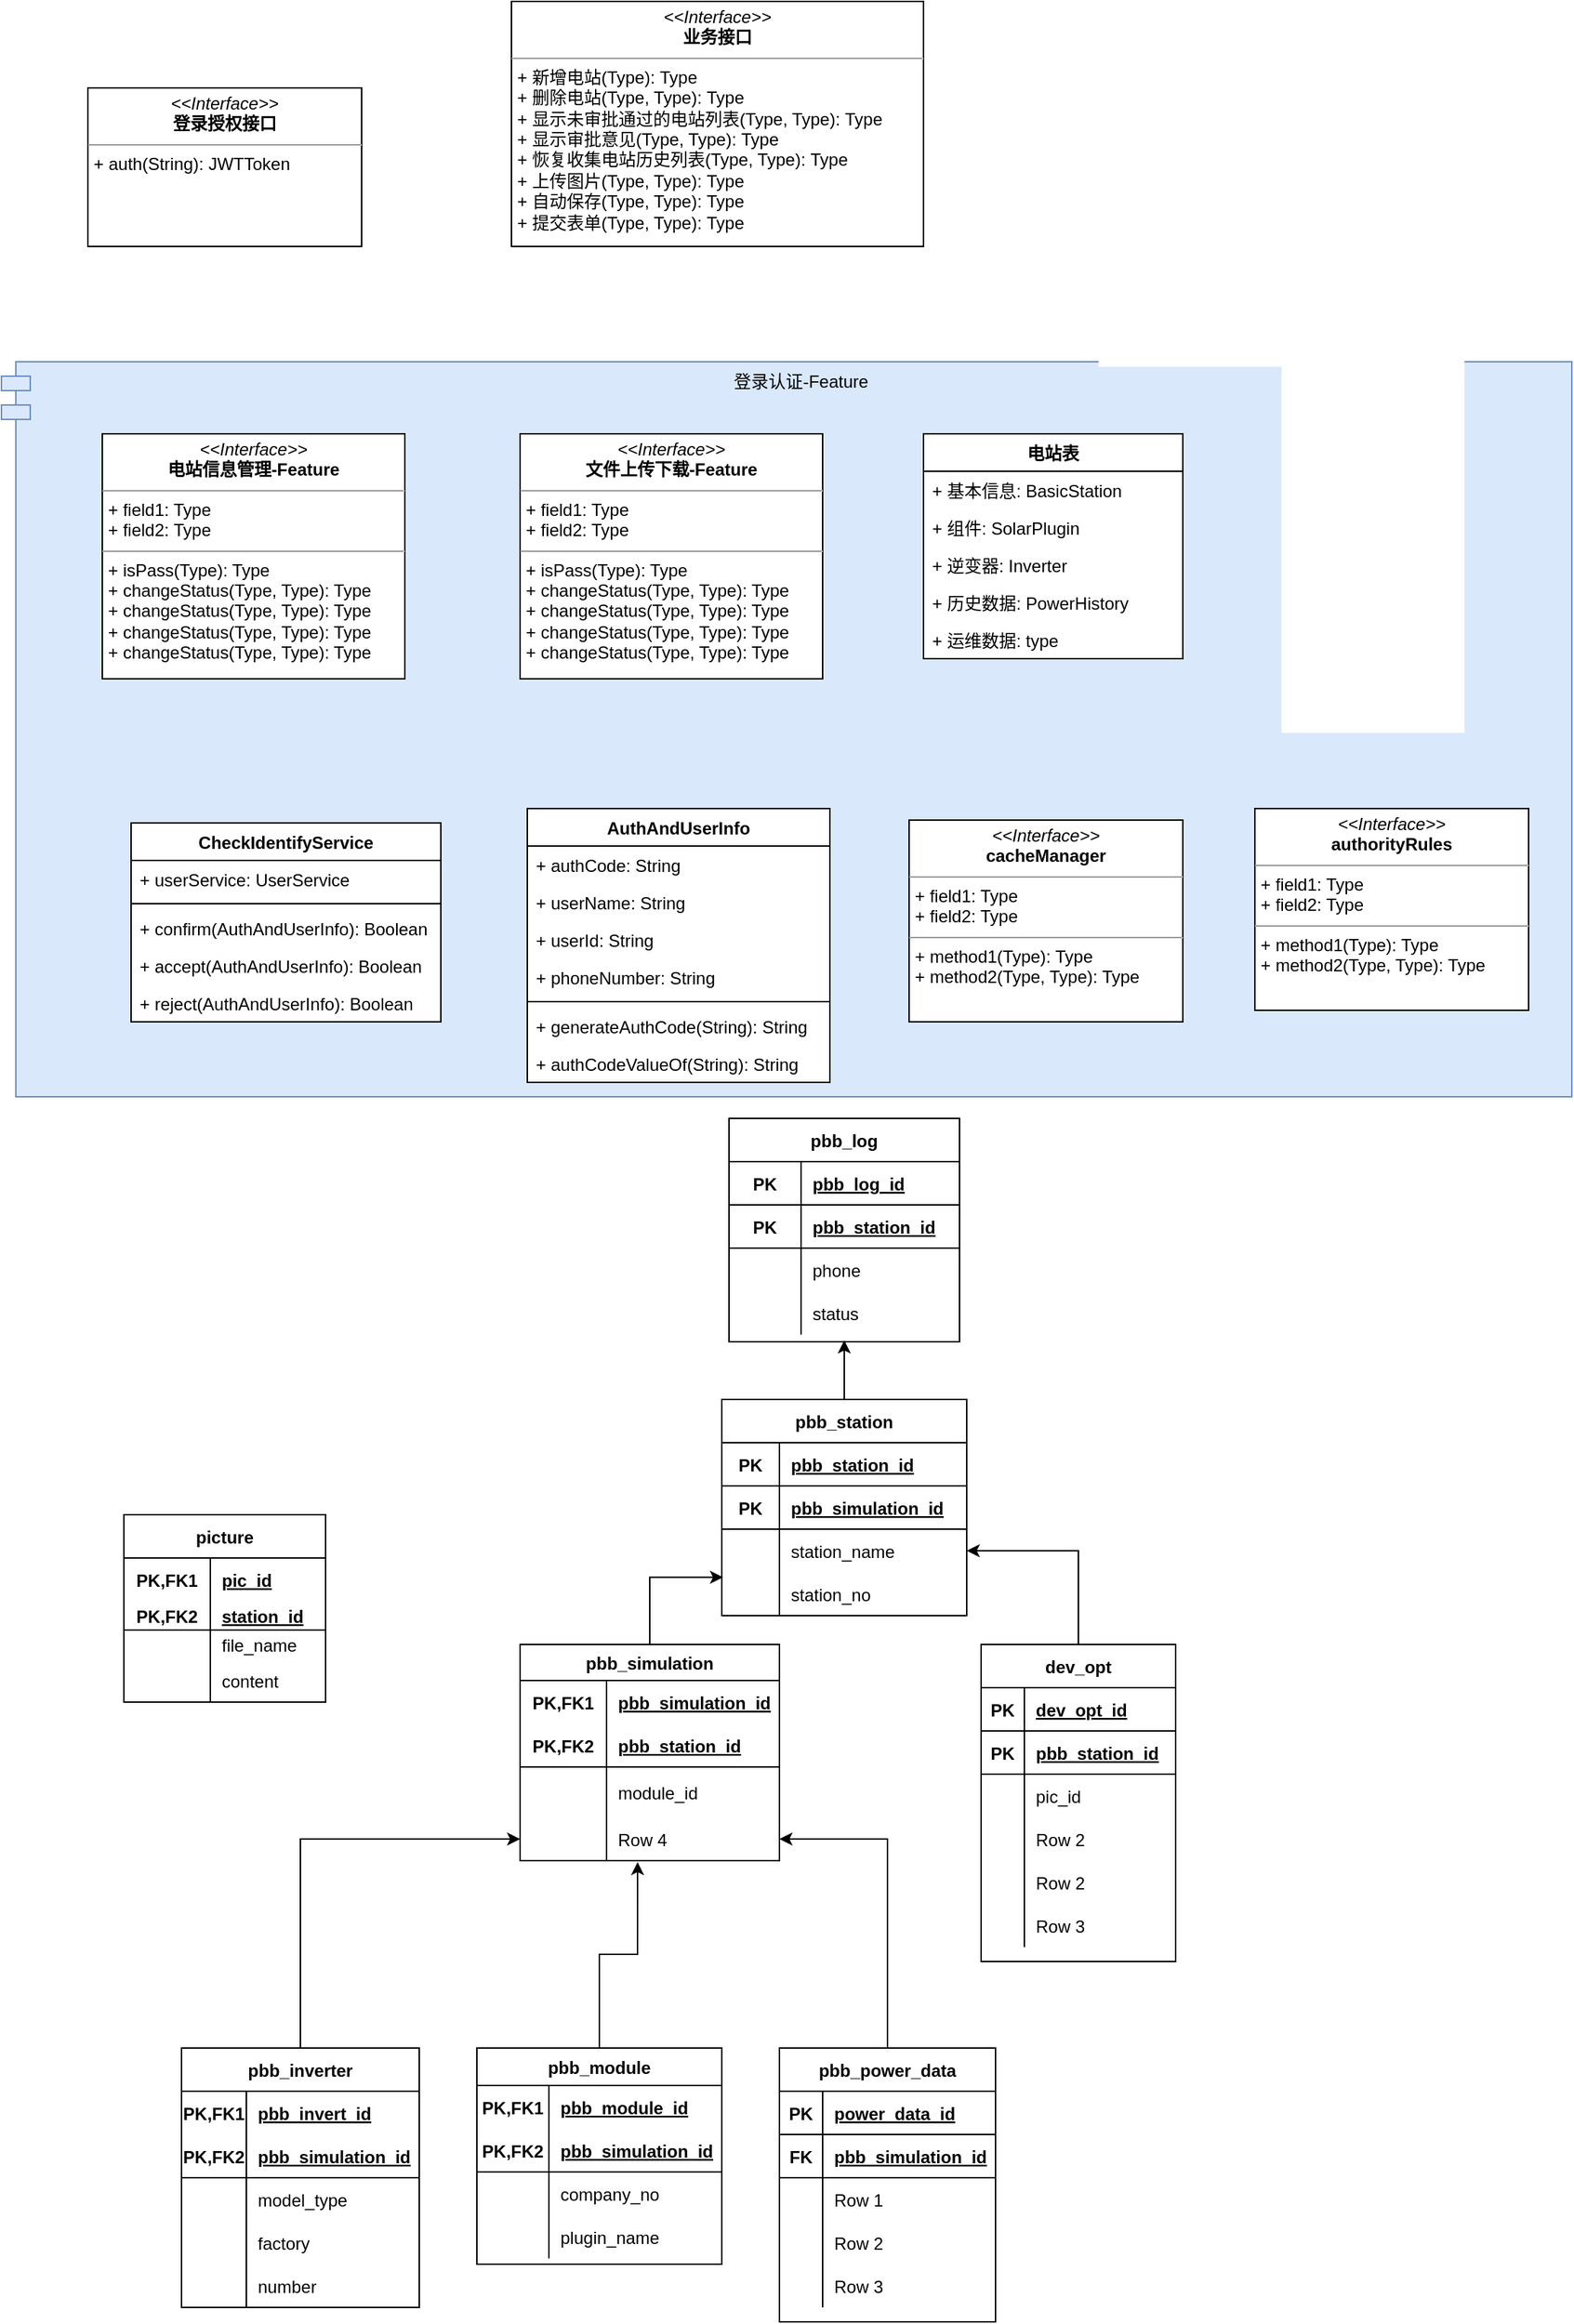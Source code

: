 <mxfile version="14.6.6" type="github" pages="3">
  <diagram id="8LLgx4vdBzQ1kD5CrxiD" name="Page-2">
    <mxGraphModel dx="1246" dy="1932" grid="1" gridSize="10" guides="1" tooltips="1" connect="1" arrows="1" fold="1" page="1" pageScale="1" pageWidth="827" pageHeight="1169" math="0" shadow="0">
      <root>
        <mxCell id="HQGPUMjog5LNMLzuyo_q-0" />
        <mxCell id="HQGPUMjog5LNMLzuyo_q-1" parent="HQGPUMjog5LNMLzuyo_q-0" />
        <mxCell id="HQGPUMjog5LNMLzuyo_q-2" value="&lt;p style=&quot;margin: 0px ; margin-top: 4px ; text-align: center&quot;&gt;&lt;i&gt;&amp;lt;&amp;lt;Interface&amp;gt;&amp;gt;&lt;/i&gt;&lt;br&gt;&lt;b&gt;登录授权接口&lt;/b&gt;&lt;/p&gt;&lt;hr size=&quot;1&quot;&gt;&lt;p style=&quot;margin: 0px ; margin-left: 4px&quot;&gt;+ auth(String): JWTToken&lt;br&gt;&lt;/p&gt;" style="verticalAlign=top;align=left;overflow=fill;fontSize=12;fontFamily=Helvetica;html=1;" parent="HQGPUMjog5LNMLzuyo_q-1" vertex="1">
          <mxGeometry x="120" y="-280" width="190" height="110" as="geometry" />
        </mxCell>
        <mxCell id="HQGPUMjog5LNMLzuyo_q-31" value="登录认证-Feature" style="shape=module;align=left;spacingLeft=20;align=center;verticalAlign=top;fillColor=#dae8fc;strokeColor=#6c8ebf;" parent="HQGPUMjog5LNMLzuyo_q-1" vertex="1">
          <mxGeometry x="60" y="-90" width="1090" height="510" as="geometry" />
        </mxCell>
        <mxCell id="HQGPUMjog5LNMLzuyo_q-32" value="CheckIdentifyService" style="swimlane;fontStyle=1;align=center;verticalAlign=top;childLayout=stackLayout;horizontal=1;startSize=26;horizontalStack=0;resizeParent=1;resizeParentMax=0;resizeLast=0;collapsible=1;marginBottom=0;swimlaneFillColor=#ffffff;" parent="HQGPUMjog5LNMLzuyo_q-1" vertex="1">
          <mxGeometry x="150" y="230" width="215" height="138" as="geometry" />
        </mxCell>
        <mxCell id="HQGPUMjog5LNMLzuyo_q-33" value="+ userService: UserService" style="text;strokeColor=none;fillColor=none;align=left;verticalAlign=top;spacingLeft=4;spacingRight=4;overflow=hidden;rotatable=0;points=[[0,0.5],[1,0.5]];portConstraint=eastwest;" parent="HQGPUMjog5LNMLzuyo_q-32" vertex="1">
          <mxGeometry y="26" width="215" height="26" as="geometry" />
        </mxCell>
        <mxCell id="HQGPUMjog5LNMLzuyo_q-34" value="" style="line;strokeWidth=1;fillColor=none;align=left;verticalAlign=middle;spacingTop=-1;spacingLeft=3;spacingRight=3;rotatable=0;labelPosition=right;points=[];portConstraint=eastwest;" parent="HQGPUMjog5LNMLzuyo_q-32" vertex="1">
          <mxGeometry y="52" width="215" height="8" as="geometry" />
        </mxCell>
        <mxCell id="HQGPUMjog5LNMLzuyo_q-35" value="+ confirm(AuthAndUserInfo): Boolean" style="text;strokeColor=none;fillColor=none;align=left;verticalAlign=top;spacingLeft=4;spacingRight=4;overflow=hidden;rotatable=0;points=[[0,0.5],[1,0.5]];portConstraint=eastwest;" parent="HQGPUMjog5LNMLzuyo_q-32" vertex="1">
          <mxGeometry y="60" width="215" height="26" as="geometry" />
        </mxCell>
        <mxCell id="HQGPUMjog5LNMLzuyo_q-36" value="+ accept(AuthAndUserInfo): Boolean" style="text;strokeColor=none;fillColor=none;align=left;verticalAlign=top;spacingLeft=4;spacingRight=4;overflow=hidden;rotatable=0;points=[[0,0.5],[1,0.5]];portConstraint=eastwest;" parent="HQGPUMjog5LNMLzuyo_q-32" vertex="1">
          <mxGeometry y="86" width="215" height="26" as="geometry" />
        </mxCell>
        <mxCell id="HQGPUMjog5LNMLzuyo_q-37" value="+ reject(AuthAndUserInfo): Boolean" style="text;strokeColor=none;fillColor=none;align=left;verticalAlign=top;spacingLeft=4;spacingRight=4;overflow=hidden;rotatable=0;points=[[0,0.5],[1,0.5]];portConstraint=eastwest;" parent="HQGPUMjog5LNMLzuyo_q-32" vertex="1">
          <mxGeometry y="112" width="215" height="26" as="geometry" />
        </mxCell>
        <mxCell id="HQGPUMjog5LNMLzuyo_q-51" value="&lt;p style=&quot;margin: 0px ; margin-top: 4px ; text-align: center&quot;&gt;&lt;i&gt;&amp;lt;&amp;lt;Interface&amp;gt;&amp;gt;&lt;/i&gt;&lt;br&gt;&lt;b&gt;业务接口&lt;/b&gt;&lt;/p&gt;&lt;hr size=&quot;1&quot;&gt;&lt;p style=&quot;margin: 0px ; margin-left: 4px&quot;&gt;+ 新增电站(Type): Type&lt;br&gt;+ 删除电站(Type, Type): Type&lt;/p&gt;&lt;p style=&quot;margin: 0px ; margin-left: 4px&quot;&gt;+ 显示未审批通过的电站列表(Type, Type): Type&lt;/p&gt;&lt;p style=&quot;margin: 0px ; margin-left: 4px&quot;&gt;+ 显示审批意见(Type, Type): Type&lt;br&gt;+ 恢复收集电站历史列表(Type, Type): Type&lt;br&gt;&lt;/p&gt;&lt;p style=&quot;margin: 0px ; margin-left: 4px&quot;&gt;+ 上传图片(Type, Type): Type&lt;br&gt;&lt;/p&gt;&lt;p style=&quot;margin: 0px ; margin-left: 4px&quot;&gt;+ 自动保存(Type, Type): Type&lt;br&gt;&lt;/p&gt;&lt;p style=&quot;margin: 0px ; margin-left: 4px&quot;&gt;+ 提交表单(Type, Type): Type&lt;br&gt;&lt;/p&gt;" style="verticalAlign=top;align=left;overflow=fill;fontSize=12;fontFamily=Helvetica;html=1;" parent="HQGPUMjog5LNMLzuyo_q-1" vertex="1">
          <mxGeometry x="414" y="-340" width="286" height="170" as="geometry" />
        </mxCell>
        <mxCell id="HQGPUMjog5LNMLzuyo_q-52" value="&lt;p style=&quot;margin: 0px ; margin-top: 4px ; text-align: center&quot;&gt;&lt;i&gt;&amp;lt;&amp;lt;Interface&amp;gt;&amp;gt;&lt;/i&gt;&lt;br&gt;&lt;b&gt;cacheManager&lt;/b&gt;&lt;/p&gt;&lt;hr size=&quot;1&quot;&gt;&lt;p style=&quot;margin: 0px ; margin-left: 4px&quot;&gt;+ field1: Type&lt;br&gt;+ field2: Type&lt;/p&gt;&lt;hr size=&quot;1&quot;&gt;&lt;p style=&quot;margin: 0px ; margin-left: 4px&quot;&gt;+ method1(Type): Type&lt;br&gt;+ method2(Type, Type): Type&lt;/p&gt;" style="verticalAlign=top;align=left;overflow=fill;fontSize=12;fontFamily=Helvetica;html=1;" parent="HQGPUMjog5LNMLzuyo_q-1" vertex="1">
          <mxGeometry x="690" y="228" width="190" height="140" as="geometry" />
        </mxCell>
        <mxCell id="HQGPUMjog5LNMLzuyo_q-53" value="&lt;p style=&quot;margin: 0px ; margin-top: 4px ; text-align: center&quot;&gt;&lt;i&gt;&amp;lt;&amp;lt;Interface&amp;gt;&amp;gt;&lt;/i&gt;&lt;br&gt;&lt;b&gt;authorityRules&lt;/b&gt;&lt;/p&gt;&lt;hr size=&quot;1&quot;&gt;&lt;p style=&quot;margin: 0px ; margin-left: 4px&quot;&gt;+ field1: Type&lt;br&gt;+ field2: Type&lt;/p&gt;&lt;hr size=&quot;1&quot;&gt;&lt;p style=&quot;margin: 0px ; margin-left: 4px&quot;&gt;+ method1(Type): Type&lt;br&gt;+ method2(Type, Type): Type&lt;/p&gt;" style="verticalAlign=top;align=left;overflow=fill;fontSize=12;fontFamily=Helvetica;html=1;" parent="HQGPUMjog5LNMLzuyo_q-1" vertex="1">
          <mxGeometry x="930" y="220" width="190" height="140" as="geometry" />
        </mxCell>
        <mxCell id="HQGPUMjog5LNMLzuyo_q-61" value="&lt;p style=&quot;margin: 0px ; margin-top: 4px ; text-align: center&quot;&gt;&lt;i&gt;&amp;lt;&amp;lt;Interface&amp;gt;&amp;gt;&lt;/i&gt;&lt;br&gt;&lt;b&gt;电站信息管理-Feature&lt;/b&gt;&lt;/p&gt;&lt;hr size=&quot;1&quot;&gt;&lt;p style=&quot;margin: 0px ; margin-left: 4px&quot;&gt;+ field1: Type&lt;br&gt;+ field2: Type&lt;/p&gt;&lt;hr size=&quot;1&quot;&gt;&lt;p style=&quot;margin: 0px ; margin-left: 4px&quot;&gt;+ isPass(Type): Type&lt;br&gt;+ changeStatus(Type, Type): Type&lt;br&gt;&lt;/p&gt;&lt;p style=&quot;margin: 0px ; margin-left: 4px&quot;&gt;+ changeStatus(Type, Type): Type&lt;br&gt;&lt;/p&gt;&lt;p style=&quot;margin: 0px ; margin-left: 4px&quot;&gt;+ changeStatus(Type, Type): Type&lt;br&gt;&lt;/p&gt;&lt;p style=&quot;margin: 0px ; margin-left: 4px&quot;&gt;+ changeStatus(Type, Type): Type&lt;br&gt;&lt;/p&gt;" style="verticalAlign=top;align=left;overflow=fill;fontSize=12;fontFamily=Helvetica;html=1;" parent="HQGPUMjog5LNMLzuyo_q-1" vertex="1">
          <mxGeometry x="130" y="-40" width="210" height="170" as="geometry" />
        </mxCell>
        <mxCell id="HQGPUMjog5LNMLzuyo_q-67" value="&lt;p style=&quot;margin: 0px ; margin-top: 4px ; text-align: center&quot;&gt;&lt;i&gt;&amp;lt;&amp;lt;Interface&amp;gt;&amp;gt;&lt;/i&gt;&lt;br&gt;&lt;b&gt;文件上传下载-Feature&lt;/b&gt;&lt;/p&gt;&lt;hr size=&quot;1&quot;&gt;&lt;p style=&quot;margin: 0px ; margin-left: 4px&quot;&gt;+ field1: Type&lt;br&gt;+ field2: Type&lt;/p&gt;&lt;hr size=&quot;1&quot;&gt;&lt;p style=&quot;margin: 0px ; margin-left: 4px&quot;&gt;+ isPass(Type): Type&lt;br&gt;+ changeStatus(Type, Type): Type&lt;br&gt;&lt;/p&gt;&lt;p style=&quot;margin: 0px ; margin-left: 4px&quot;&gt;+ changeStatus(Type, Type): Type&lt;br&gt;&lt;/p&gt;&lt;p style=&quot;margin: 0px ; margin-left: 4px&quot;&gt;+ changeStatus(Type, Type): Type&lt;br&gt;&lt;/p&gt;&lt;p style=&quot;margin: 0px ; margin-left: 4px&quot;&gt;+ changeStatus(Type, Type): Type&lt;br&gt;&lt;/p&gt;" style="verticalAlign=top;align=left;overflow=fill;fontSize=12;fontFamily=Helvetica;html=1;" parent="HQGPUMjog5LNMLzuyo_q-1" vertex="1">
          <mxGeometry x="420" y="-40" width="210" height="170" as="geometry" />
        </mxCell>
        <mxCell id="HQGPUMjog5LNMLzuyo_q-69" value="电站表" style="swimlane;fontStyle=1;childLayout=stackLayout;horizontal=1;startSize=26;horizontalStack=0;resizeParent=1;resizeParentMax=0;resizeLast=0;collapsible=1;marginBottom=0;swimlaneFillColor=#ffffff;" parent="HQGPUMjog5LNMLzuyo_q-1" vertex="1">
          <mxGeometry x="700" y="-40" width="180" height="156" as="geometry" />
        </mxCell>
        <mxCell id="HQGPUMjog5LNMLzuyo_q-70" value="+ 基本信息: BasicStation" style="text;strokeColor=none;fillColor=none;align=left;verticalAlign=top;spacingLeft=4;spacingRight=4;overflow=hidden;rotatable=0;points=[[0,0.5],[1,0.5]];portConstraint=eastwest;" parent="HQGPUMjog5LNMLzuyo_q-69" vertex="1">
          <mxGeometry y="26" width="180" height="26" as="geometry" />
        </mxCell>
        <mxCell id="HQGPUMjog5LNMLzuyo_q-71" value="+ 组件: SolarPlugin" style="text;strokeColor=none;fillColor=none;align=left;verticalAlign=top;spacingLeft=4;spacingRight=4;overflow=hidden;rotatable=0;points=[[0,0.5],[1,0.5]];portConstraint=eastwest;" parent="HQGPUMjog5LNMLzuyo_q-69" vertex="1">
          <mxGeometry y="52" width="180" height="26" as="geometry" />
        </mxCell>
        <mxCell id="HQGPUMjog5LNMLzuyo_q-72" value="+ 逆变器: Inverter" style="text;strokeColor=none;fillColor=none;align=left;verticalAlign=top;spacingLeft=4;spacingRight=4;overflow=hidden;rotatable=0;points=[[0,0.5],[1,0.5]];portConstraint=eastwest;" parent="HQGPUMjog5LNMLzuyo_q-69" vertex="1">
          <mxGeometry y="78" width="180" height="26" as="geometry" />
        </mxCell>
        <mxCell id="HQGPUMjog5LNMLzuyo_q-73" value="+ 历史数据: PowerHistory" style="text;strokeColor=none;fillColor=none;align=left;verticalAlign=top;spacingLeft=4;spacingRight=4;overflow=hidden;rotatable=0;points=[[0,0.5],[1,0.5]];portConstraint=eastwest;" parent="HQGPUMjog5LNMLzuyo_q-69" vertex="1">
          <mxGeometry y="104" width="180" height="26" as="geometry" />
        </mxCell>
        <mxCell id="HQGPUMjog5LNMLzuyo_q-74" value="+ 运维数据: type" style="text;strokeColor=none;fillColor=none;align=left;verticalAlign=top;spacingLeft=4;spacingRight=4;overflow=hidden;rotatable=0;points=[[0,0.5],[1,0.5]];portConstraint=eastwest;" parent="HQGPUMjog5LNMLzuyo_q-69" vertex="1">
          <mxGeometry y="130" width="180" height="26" as="geometry" />
        </mxCell>
        <mxCell id="HQGPUMjog5LNMLzuyo_q-39" value="AuthAndUserInfo" style="swimlane;fontStyle=1;align=center;verticalAlign=top;childLayout=stackLayout;horizontal=1;startSize=26;horizontalStack=0;resizeParent=1;resizeParentMax=0;resizeLast=0;collapsible=1;marginBottom=0;fillColor=#FFFFFF;swimlaneFillColor=#ffffff;" parent="HQGPUMjog5LNMLzuyo_q-1" vertex="1">
          <mxGeometry x="425" y="220" width="210" height="190" as="geometry" />
        </mxCell>
        <mxCell id="HQGPUMjog5LNMLzuyo_q-40" value="+ authCode: String" style="text;strokeColor=none;fillColor=none;align=left;verticalAlign=top;spacingLeft=4;spacingRight=4;overflow=hidden;rotatable=0;points=[[0,0.5],[1,0.5]];portConstraint=eastwest;" parent="HQGPUMjog5LNMLzuyo_q-39" vertex="1">
          <mxGeometry y="26" width="210" height="26" as="geometry" />
        </mxCell>
        <mxCell id="HQGPUMjog5LNMLzuyo_q-43" value="+ userName: String" style="text;strokeColor=none;fillColor=none;align=left;verticalAlign=top;spacingLeft=4;spacingRight=4;overflow=hidden;rotatable=0;points=[[0,0.5],[1,0.5]];portConstraint=eastwest;" parent="HQGPUMjog5LNMLzuyo_q-39" vertex="1">
          <mxGeometry y="52" width="210" height="26" as="geometry" />
        </mxCell>
        <mxCell id="HQGPUMjog5LNMLzuyo_q-44" value="+ userId: String" style="text;align=left;verticalAlign=top;spacingLeft=4;spacingRight=4;overflow=hidden;rotatable=0;points=[[0,0.5],[1,0.5]];portConstraint=eastwest;rounded=0;" parent="HQGPUMjog5LNMLzuyo_q-39" vertex="1">
          <mxGeometry y="78" width="210" height="26" as="geometry" />
        </mxCell>
        <mxCell id="HQGPUMjog5LNMLzuyo_q-46" value="+ phoneNumber: String" style="text;strokeColor=none;fillColor=none;align=left;verticalAlign=top;spacingLeft=4;spacingRight=4;overflow=hidden;rotatable=0;points=[[0,0.5],[1,0.5]];portConstraint=eastwest;" parent="HQGPUMjog5LNMLzuyo_q-39" vertex="1">
          <mxGeometry y="104" width="210" height="26" as="geometry" />
        </mxCell>
        <mxCell id="HQGPUMjog5LNMLzuyo_q-41" value="" style="line;strokeWidth=1;fillColor=none;align=left;verticalAlign=middle;spacingTop=-1;spacingLeft=3;spacingRight=3;rotatable=0;labelPosition=right;points=[];portConstraint=eastwest;" parent="HQGPUMjog5LNMLzuyo_q-39" vertex="1">
          <mxGeometry y="130" width="210" height="8" as="geometry" />
        </mxCell>
        <mxCell id="HQGPUMjog5LNMLzuyo_q-42" value="+ generateAuthCode(String): String" style="text;strokeColor=none;fillColor=none;align=left;verticalAlign=top;spacingLeft=4;spacingRight=4;overflow=hidden;rotatable=0;points=[[0,0.5],[1,0.5]];portConstraint=eastwest;" parent="HQGPUMjog5LNMLzuyo_q-39" vertex="1">
          <mxGeometry y="138" width="210" height="26" as="geometry" />
        </mxCell>
        <mxCell id="HQGPUMjog5LNMLzuyo_q-45" value="+ authCodeValueOf(String): String" style="text;strokeColor=none;fillColor=none;align=left;verticalAlign=top;spacingLeft=4;spacingRight=4;overflow=hidden;rotatable=0;points=[[0,0.5],[1,0.5]];portConstraint=eastwest;" parent="HQGPUMjog5LNMLzuyo_q-39" vertex="1">
          <mxGeometry y="164" width="210" height="26" as="geometry" />
        </mxCell>
        <mxCell id="TmlSuqyC0zM2CFqLp6od-106" value="pbb_log" style="shape=table;startSize=30;container=1;collapsible=1;childLayout=tableLayout;fixedRows=1;rowLines=0;fontStyle=1;align=center;resizeLast=1;" parent="HQGPUMjog5LNMLzuyo_q-1" vertex="1">
          <mxGeometry x="565" y="435" width="160" height="155" as="geometry" />
        </mxCell>
        <mxCell id="TmlSuqyC0zM2CFqLp6od-110" value="" style="shape=partialRectangle;collapsible=0;dropTarget=0;pointerEvents=0;fillColor=none;top=0;left=0;bottom=1;right=0;points=[[0,0.5],[1,0.5]];portConstraint=eastwest;" parent="TmlSuqyC0zM2CFqLp6od-106" vertex="1">
          <mxGeometry y="30" width="160" height="30" as="geometry" />
        </mxCell>
        <mxCell id="TmlSuqyC0zM2CFqLp6od-111" value="PK" style="shape=partialRectangle;connectable=0;fillColor=none;top=0;left=0;bottom=0;right=0;fontStyle=1;overflow=hidden;" parent="TmlSuqyC0zM2CFqLp6od-110" vertex="1">
          <mxGeometry width="50" height="30" as="geometry" />
        </mxCell>
        <mxCell id="TmlSuqyC0zM2CFqLp6od-112" value="pbb_log_id" style="shape=partialRectangle;connectable=0;fillColor=none;top=0;left=0;bottom=0;right=0;align=left;spacingLeft=6;fontStyle=5;overflow=hidden;" parent="TmlSuqyC0zM2CFqLp6od-110" vertex="1">
          <mxGeometry x="50" width="110" height="30" as="geometry" />
        </mxCell>
        <mxCell id="StMam2Ljch9In4MUhCjx-13" value="" style="shape=partialRectangle;collapsible=0;dropTarget=0;pointerEvents=0;fillColor=none;top=0;left=0;bottom=1;right=0;points=[[0,0.5],[1,0.5]];portConstraint=eastwest;" parent="TmlSuqyC0zM2CFqLp6od-106" vertex="1">
          <mxGeometry y="60" width="160" height="30" as="geometry" />
        </mxCell>
        <mxCell id="StMam2Ljch9In4MUhCjx-14" value="PK" style="shape=partialRectangle;connectable=0;fillColor=none;top=0;left=0;bottom=0;right=0;fontStyle=1;overflow=hidden;" parent="StMam2Ljch9In4MUhCjx-13" vertex="1">
          <mxGeometry width="50" height="30" as="geometry" />
        </mxCell>
        <mxCell id="StMam2Ljch9In4MUhCjx-15" value="pbb_station_id" style="shape=partialRectangle;connectable=0;fillColor=none;top=0;left=0;bottom=0;right=0;align=left;spacingLeft=6;fontStyle=5;overflow=hidden;" parent="StMam2Ljch9In4MUhCjx-13" vertex="1">
          <mxGeometry x="50" width="110" height="30" as="geometry" />
        </mxCell>
        <mxCell id="TmlSuqyC0zM2CFqLp6od-113" value="" style="shape=partialRectangle;collapsible=0;dropTarget=0;pointerEvents=0;fillColor=none;top=0;left=0;bottom=0;right=0;points=[[0,0.5],[1,0.5]];portConstraint=eastwest;" parent="TmlSuqyC0zM2CFqLp6od-106" vertex="1">
          <mxGeometry y="90" width="160" height="30" as="geometry" />
        </mxCell>
        <mxCell id="TmlSuqyC0zM2CFqLp6od-114" value="" style="shape=partialRectangle;connectable=0;fillColor=none;top=0;left=0;bottom=0;right=0;editable=1;overflow=hidden;" parent="TmlSuqyC0zM2CFqLp6od-113" vertex="1">
          <mxGeometry width="50" height="30" as="geometry" />
        </mxCell>
        <mxCell id="TmlSuqyC0zM2CFqLp6od-115" value="phone" style="shape=partialRectangle;connectable=0;fillColor=none;top=0;left=0;bottom=0;right=0;align=left;spacingLeft=6;overflow=hidden;" parent="TmlSuqyC0zM2CFqLp6od-113" vertex="1">
          <mxGeometry x="50" width="110" height="30" as="geometry" />
        </mxCell>
        <mxCell id="TmlSuqyC0zM2CFqLp6od-12" value="" style="shape=partialRectangle;collapsible=0;dropTarget=0;pointerEvents=0;fillColor=none;top=0;left=0;bottom=0;right=0;points=[[0,0.5],[1,0.5]];portConstraint=eastwest;" parent="TmlSuqyC0zM2CFqLp6od-106" vertex="1">
          <mxGeometry y="120" width="160" height="30" as="geometry" />
        </mxCell>
        <mxCell id="TmlSuqyC0zM2CFqLp6od-13" value="" style="shape=partialRectangle;connectable=0;fillColor=none;top=0;left=0;bottom=0;right=0;editable=1;overflow=hidden;" parent="TmlSuqyC0zM2CFqLp6od-12" vertex="1">
          <mxGeometry width="50" height="30" as="geometry" />
        </mxCell>
        <mxCell id="TmlSuqyC0zM2CFqLp6od-14" value="status" style="shape=partialRectangle;connectable=0;fillColor=none;top=0;left=0;bottom=0;right=0;align=left;spacingLeft=6;overflow=hidden;" parent="TmlSuqyC0zM2CFqLp6od-12" vertex="1">
          <mxGeometry x="50" width="110" height="30" as="geometry" />
        </mxCell>
        <mxCell id="StMam2Ljch9In4MUhCjx-16" style="edgeStyle=orthogonalEdgeStyle;rounded=0;orthogonalLoop=1;jettySize=auto;html=1;exitX=0.5;exitY=0;exitDx=0;exitDy=0;" parent="HQGPUMjog5LNMLzuyo_q-1" source="TmlSuqyC0zM2CFqLp6od-5" edge="1">
          <mxGeometry relative="1" as="geometry">
            <mxPoint x="645" y="589" as="targetPoint" />
          </mxGeometry>
        </mxCell>
        <mxCell id="TmlSuqyC0zM2CFqLp6od-5" value="pbb_station" style="shape=table;startSize=30;container=1;collapsible=1;childLayout=tableLayout;fixedRows=1;rowLines=0;fontStyle=1;align=center;resizeLast=1;" parent="HQGPUMjog5LNMLzuyo_q-1" vertex="1">
          <mxGeometry x="560" y="630" width="170" height="150" as="geometry" />
        </mxCell>
        <mxCell id="TmlSuqyC0zM2CFqLp6od-9" value="" style="shape=partialRectangle;collapsible=0;dropTarget=0;pointerEvents=0;fillColor=none;top=0;left=0;bottom=1;right=0;points=[[0,0.5],[1,0.5]];portConstraint=eastwest;" parent="TmlSuqyC0zM2CFqLp6od-5" vertex="1">
          <mxGeometry y="30" width="170" height="30" as="geometry" />
        </mxCell>
        <mxCell id="TmlSuqyC0zM2CFqLp6od-10" value="PK" style="shape=partialRectangle;connectable=0;fillColor=none;top=0;left=0;bottom=0;right=0;fontStyle=1;overflow=hidden;container=0;" parent="TmlSuqyC0zM2CFqLp6od-9" vertex="1">
          <mxGeometry width="40" height="30" as="geometry" />
        </mxCell>
        <mxCell id="TmlSuqyC0zM2CFqLp6od-11" value="pbb_station_id" style="shape=partialRectangle;connectable=0;fillColor=none;top=0;left=0;bottom=0;right=0;align=left;spacingLeft=6;fontStyle=5;overflow=hidden;container=0;" parent="TmlSuqyC0zM2CFqLp6od-9" vertex="1">
          <mxGeometry x="40" width="130" height="30" as="geometry" />
        </mxCell>
        <mxCell id="StMam2Ljch9In4MUhCjx-10" value="" style="shape=partialRectangle;collapsible=0;dropTarget=0;pointerEvents=0;fillColor=none;top=0;left=0;bottom=1;right=0;points=[[0,0.5],[1,0.5]];portConstraint=eastwest;" parent="TmlSuqyC0zM2CFqLp6od-5" vertex="1">
          <mxGeometry y="60" width="170" height="30" as="geometry" />
        </mxCell>
        <mxCell id="StMam2Ljch9In4MUhCjx-11" value="PK" style="shape=partialRectangle;connectable=0;fillColor=none;top=0;left=0;bottom=0;right=0;fontStyle=1;overflow=hidden;container=0;" parent="StMam2Ljch9In4MUhCjx-10" vertex="1">
          <mxGeometry width="40" height="30" as="geometry" />
        </mxCell>
        <mxCell id="StMam2Ljch9In4MUhCjx-12" value="pbb_simulation_id" style="shape=partialRectangle;connectable=0;fillColor=none;top=0;left=0;bottom=0;right=0;align=left;spacingLeft=6;fontStyle=5;overflow=hidden;container=0;" parent="StMam2Ljch9In4MUhCjx-10" vertex="1">
          <mxGeometry x="40" width="130" height="30" as="geometry" />
        </mxCell>
        <mxCell id="TmlSuqyC0zM2CFqLp6od-33" value="" style="shape=partialRectangle;collapsible=0;dropTarget=0;pointerEvents=0;fillColor=none;top=0;left=0;bottom=0;right=0;points=[[0,0.5],[1,0.5]];portConstraint=eastwest;" parent="TmlSuqyC0zM2CFqLp6od-5" vertex="1">
          <mxGeometry y="90" width="170" height="30" as="geometry" />
        </mxCell>
        <mxCell id="TmlSuqyC0zM2CFqLp6od-34" value="" style="shape=partialRectangle;connectable=0;fillColor=none;top=0;left=0;bottom=0;right=0;editable=1;overflow=hidden;container=0;" parent="TmlSuqyC0zM2CFqLp6od-33" vertex="1">
          <mxGeometry width="40" height="30" as="geometry" />
        </mxCell>
        <mxCell id="TmlSuqyC0zM2CFqLp6od-35" value="station_name" style="shape=partialRectangle;connectable=0;fillColor=none;top=0;left=0;bottom=0;right=0;align=left;spacingLeft=6;overflow=hidden;container=0;" parent="TmlSuqyC0zM2CFqLp6od-33" vertex="1">
          <mxGeometry x="40" width="130" height="30" as="geometry" />
        </mxCell>
        <mxCell id="TmlSuqyC0zM2CFqLp6od-36" value="" style="shape=partialRectangle;collapsible=0;dropTarget=0;pointerEvents=0;fillColor=none;top=0;left=0;bottom=0;right=0;points=[[0,0.5],[1,0.5]];portConstraint=eastwest;" parent="TmlSuqyC0zM2CFqLp6od-5" vertex="1">
          <mxGeometry y="120" width="170" height="30" as="geometry" />
        </mxCell>
        <mxCell id="TmlSuqyC0zM2CFqLp6od-37" value="" style="shape=partialRectangle;connectable=0;fillColor=none;top=0;left=0;bottom=0;right=0;editable=1;overflow=hidden;container=0;" parent="TmlSuqyC0zM2CFqLp6od-36" vertex="1">
          <mxGeometry width="40" height="30" as="geometry" />
        </mxCell>
        <mxCell id="TmlSuqyC0zM2CFqLp6od-38" value="station_no" style="shape=partialRectangle;connectable=0;fillColor=none;top=0;left=0;bottom=0;right=0;align=left;spacingLeft=6;overflow=hidden;container=0;" parent="TmlSuqyC0zM2CFqLp6od-36" vertex="1">
          <mxGeometry x="40" width="130" height="30" as="geometry" />
        </mxCell>
        <mxCell id="StMam2Ljch9In4MUhCjx-7" style="edgeStyle=orthogonalEdgeStyle;rounded=0;orthogonalLoop=1;jettySize=auto;html=1;exitX=0.5;exitY=0;exitDx=0;exitDy=0;entryX=0.453;entryY=1.033;entryDx=0;entryDy=0;entryPerimeter=0;" parent="HQGPUMjog5LNMLzuyo_q-1" source="TmlSuqyC0zM2CFqLp6od-39" target="TmlSuqyC0zM2CFqLp6od-75" edge="1">
          <mxGeometry relative="1" as="geometry" />
        </mxCell>
        <mxCell id="TmlSuqyC0zM2CFqLp6od-39" value="pbb_module" style="shape=table;startSize=26;container=1;collapsible=1;childLayout=tableLayout;fixedRows=1;rowLines=0;fontStyle=1;align=center;resizeLast=1;" parent="HQGPUMjog5LNMLzuyo_q-1" vertex="1">
          <mxGeometry x="390" y="1080" width="170" height="150" as="geometry" />
        </mxCell>
        <mxCell id="TmlSuqyC0zM2CFqLp6od-40" value="" style="shape=partialRectangle;collapsible=0;dropTarget=0;pointerEvents=0;fillColor=none;top=0;left=0;bottom=0;right=0;points=[[0,0.5],[1,0.5]];portConstraint=eastwest;" parent="TmlSuqyC0zM2CFqLp6od-39" vertex="1">
          <mxGeometry y="26" width="170" height="30" as="geometry" />
        </mxCell>
        <mxCell id="TmlSuqyC0zM2CFqLp6od-41" value="PK,FK1" style="shape=partialRectangle;connectable=0;fillColor=none;top=0;left=0;bottom=0;right=0;fontStyle=1;overflow=hidden;container=0;" parent="TmlSuqyC0zM2CFqLp6od-40" vertex="1">
          <mxGeometry width="50" height="30" as="geometry" />
        </mxCell>
        <mxCell id="TmlSuqyC0zM2CFqLp6od-42" value="pbb_module_id" style="shape=partialRectangle;connectable=0;fillColor=none;top=0;left=0;bottom=0;right=0;align=left;spacingLeft=6;fontStyle=5;overflow=hidden;container=0;" parent="TmlSuqyC0zM2CFqLp6od-40" vertex="1">
          <mxGeometry x="50" width="120" height="30" as="geometry" />
        </mxCell>
        <mxCell id="TmlSuqyC0zM2CFqLp6od-43" value="" style="shape=partialRectangle;collapsible=0;dropTarget=0;pointerEvents=0;fillColor=none;top=0;left=0;bottom=1;right=0;points=[[0,0.5],[1,0.5]];portConstraint=eastwest;" parent="TmlSuqyC0zM2CFqLp6od-39" vertex="1">
          <mxGeometry y="56" width="170" height="30" as="geometry" />
        </mxCell>
        <mxCell id="TmlSuqyC0zM2CFqLp6od-44" value="PK,FK2" style="shape=partialRectangle;connectable=0;fillColor=none;top=0;left=0;bottom=0;right=0;fontStyle=1;overflow=hidden;container=0;" parent="TmlSuqyC0zM2CFqLp6od-43" vertex="1">
          <mxGeometry width="50" height="30" as="geometry" />
        </mxCell>
        <mxCell id="TmlSuqyC0zM2CFqLp6od-45" value="pbb_simulation_id" style="shape=partialRectangle;connectable=0;fillColor=none;top=0;left=0;bottom=0;right=0;align=left;spacingLeft=6;fontStyle=5;overflow=hidden;container=0;" parent="TmlSuqyC0zM2CFqLp6od-43" vertex="1">
          <mxGeometry x="50" width="120" height="30" as="geometry" />
        </mxCell>
        <mxCell id="TmlSuqyC0zM2CFqLp6od-46" value="" style="shape=partialRectangle;collapsible=0;dropTarget=0;pointerEvents=0;fillColor=none;top=0;left=0;bottom=0;right=0;points=[[0,0.5],[1,0.5]];portConstraint=eastwest;" parent="TmlSuqyC0zM2CFqLp6od-39" vertex="1">
          <mxGeometry y="86" width="170" height="30" as="geometry" />
        </mxCell>
        <mxCell id="TmlSuqyC0zM2CFqLp6od-47" value="" style="shape=partialRectangle;connectable=0;fillColor=none;top=0;left=0;bottom=0;right=0;editable=1;overflow=hidden;container=0;" parent="TmlSuqyC0zM2CFqLp6od-46" vertex="1">
          <mxGeometry width="50" height="30" as="geometry" />
        </mxCell>
        <mxCell id="TmlSuqyC0zM2CFqLp6od-48" value="company_no" style="shape=partialRectangle;connectable=0;fillColor=none;top=0;left=0;bottom=0;right=0;align=left;spacingLeft=6;overflow=hidden;container=0;" parent="TmlSuqyC0zM2CFqLp6od-46" vertex="1">
          <mxGeometry x="50" width="120" height="30" as="geometry" />
        </mxCell>
        <mxCell id="TmlSuqyC0zM2CFqLp6od-49" value="" style="shape=partialRectangle;collapsible=0;dropTarget=0;pointerEvents=0;fillColor=none;top=0;left=0;bottom=0;right=0;points=[[0,0.5],[1,0.5]];portConstraint=eastwest;" parent="TmlSuqyC0zM2CFqLp6od-39" vertex="1">
          <mxGeometry y="116" width="170" height="30" as="geometry" />
        </mxCell>
        <mxCell id="TmlSuqyC0zM2CFqLp6od-50" value="" style="shape=partialRectangle;connectable=0;fillColor=none;top=0;left=0;bottom=0;right=0;editable=1;overflow=hidden;container=0;" parent="TmlSuqyC0zM2CFqLp6od-49" vertex="1">
          <mxGeometry width="50" height="30" as="geometry" />
        </mxCell>
        <mxCell id="TmlSuqyC0zM2CFqLp6od-51" value="plugin_name" style="shape=partialRectangle;connectable=0;fillColor=none;top=0;left=0;bottom=0;right=0;align=left;spacingLeft=6;overflow=hidden;container=0;" parent="TmlSuqyC0zM2CFqLp6od-49" vertex="1">
          <mxGeometry x="50" width="120" height="30" as="geometry" />
        </mxCell>
        <mxCell id="StMam2Ljch9In4MUhCjx-3" style="edgeStyle=orthogonalEdgeStyle;rounded=0;orthogonalLoop=1;jettySize=auto;html=1;exitX=0.5;exitY=0;exitDx=0;exitDy=0;entryX=0.005;entryY=0.113;entryDx=0;entryDy=0;entryPerimeter=0;" parent="HQGPUMjog5LNMLzuyo_q-1" source="TmlSuqyC0zM2CFqLp6od-65" target="TmlSuqyC0zM2CFqLp6od-36" edge="1">
          <mxGeometry relative="1" as="geometry" />
        </mxCell>
        <mxCell id="TmlSuqyC0zM2CFqLp6od-65" value="pbb_simulation" style="shape=table;startSize=25;container=1;collapsible=1;childLayout=tableLayout;fixedRows=1;rowLines=0;fontStyle=1;align=center;resizeLast=1;" parent="HQGPUMjog5LNMLzuyo_q-1" vertex="1">
          <mxGeometry x="420" y="800" width="180" height="150" as="geometry" />
        </mxCell>
        <mxCell id="TmlSuqyC0zM2CFqLp6od-66" value="" style="shape=partialRectangle;collapsible=0;dropTarget=0;pointerEvents=0;fillColor=none;top=0;left=0;bottom=0;right=0;points=[[0,0.5],[1,0.5]];portConstraint=eastwest;" parent="TmlSuqyC0zM2CFqLp6od-65" vertex="1">
          <mxGeometry y="25" width="180" height="30" as="geometry" />
        </mxCell>
        <mxCell id="TmlSuqyC0zM2CFqLp6od-67" value="PK,FK1" style="shape=partialRectangle;connectable=0;fillColor=none;top=0;left=0;bottom=0;right=0;fontStyle=1;overflow=hidden;container=0;" parent="TmlSuqyC0zM2CFqLp6od-66" vertex="1">
          <mxGeometry width="60" height="30" as="geometry" />
        </mxCell>
        <mxCell id="TmlSuqyC0zM2CFqLp6od-68" value="pbb_simulation_id" style="shape=partialRectangle;connectable=0;fillColor=none;top=0;left=0;bottom=0;right=0;align=left;spacingLeft=6;fontStyle=5;overflow=hidden;" parent="TmlSuqyC0zM2CFqLp6od-66" vertex="1">
          <mxGeometry x="60" width="120" height="30" as="geometry" />
        </mxCell>
        <mxCell id="TmlSuqyC0zM2CFqLp6od-69" value="" style="shape=partialRectangle;collapsible=0;dropTarget=0;pointerEvents=0;fillColor=none;top=0;left=0;bottom=1;right=0;points=[[0,0.5],[1,0.5]];portConstraint=eastwest;" parent="TmlSuqyC0zM2CFqLp6od-65" vertex="1">
          <mxGeometry y="55" width="180" height="30" as="geometry" />
        </mxCell>
        <mxCell id="TmlSuqyC0zM2CFqLp6od-70" value="PK,FK2" style="shape=partialRectangle;connectable=0;fillColor=none;top=0;left=0;bottom=0;right=0;fontStyle=1;overflow=hidden;container=0;" parent="TmlSuqyC0zM2CFqLp6od-69" vertex="1">
          <mxGeometry width="60" height="30" as="geometry" />
        </mxCell>
        <mxCell id="TmlSuqyC0zM2CFqLp6od-71" value="pbb_station_id" style="shape=partialRectangle;connectable=0;fillColor=none;top=0;left=0;bottom=0;right=0;align=left;spacingLeft=6;fontStyle=5;overflow=hidden;" parent="TmlSuqyC0zM2CFqLp6od-69" vertex="1">
          <mxGeometry x="60" width="120" height="30" as="geometry" />
        </mxCell>
        <mxCell id="TmlSuqyC0zM2CFqLp6od-72" value="" style="shape=partialRectangle;collapsible=0;dropTarget=0;pointerEvents=0;fillColor=none;top=0;left=0;bottom=0;right=0;points=[[0,0.5],[1,0.5]];portConstraint=eastwest;" parent="TmlSuqyC0zM2CFqLp6od-65" vertex="1">
          <mxGeometry y="85" width="180" height="35" as="geometry" />
        </mxCell>
        <mxCell id="TmlSuqyC0zM2CFqLp6od-73" value="" style="shape=partialRectangle;connectable=0;fillColor=none;top=0;left=0;bottom=0;right=0;editable=1;overflow=hidden;container=0;" parent="TmlSuqyC0zM2CFqLp6od-72" vertex="1">
          <mxGeometry width="60" height="35" as="geometry" />
        </mxCell>
        <mxCell id="TmlSuqyC0zM2CFqLp6od-74" value="module_id" style="shape=partialRectangle;connectable=0;fillColor=none;top=0;left=0;bottom=0;right=0;align=left;spacingLeft=6;overflow=hidden;" parent="TmlSuqyC0zM2CFqLp6od-72" vertex="1">
          <mxGeometry x="60" width="120" height="35" as="geometry" />
        </mxCell>
        <mxCell id="TmlSuqyC0zM2CFqLp6od-75" value="" style="shape=partialRectangle;collapsible=0;dropTarget=0;pointerEvents=0;fillColor=none;top=0;left=0;bottom=0;right=0;points=[[0,0.5],[1,0.5]];portConstraint=eastwest;" parent="TmlSuqyC0zM2CFqLp6od-65" vertex="1">
          <mxGeometry y="120" width="180" height="30" as="geometry" />
        </mxCell>
        <mxCell id="TmlSuqyC0zM2CFqLp6od-76" value="" style="shape=partialRectangle;connectable=0;fillColor=none;top=0;left=0;bottom=0;right=0;editable=1;overflow=hidden;container=0;" parent="TmlSuqyC0zM2CFqLp6od-75" vertex="1">
          <mxGeometry width="60" height="30" as="geometry" />
        </mxCell>
        <mxCell id="TmlSuqyC0zM2CFqLp6od-77" value="Row 4" style="shape=partialRectangle;connectable=0;fillColor=none;top=0;left=0;bottom=0;right=0;align=left;spacingLeft=6;overflow=hidden;" parent="TmlSuqyC0zM2CFqLp6od-75" vertex="1">
          <mxGeometry x="60" width="120" height="30" as="geometry" />
        </mxCell>
        <mxCell id="TmlSuqyC0zM2CFqLp6od-78" value="picture" style="shape=table;startSize=30;container=1;collapsible=1;childLayout=tableLayout;fixedRows=1;rowLines=0;fontStyle=1;align=center;resizeLast=1;" parent="HQGPUMjog5LNMLzuyo_q-1" vertex="1">
          <mxGeometry x="145" y="710" width="140" height="130" as="geometry" />
        </mxCell>
        <mxCell id="TmlSuqyC0zM2CFqLp6od-79" value="" style="shape=partialRectangle;collapsible=0;dropTarget=0;pointerEvents=0;fillColor=none;top=0;left=0;bottom=0;right=0;points=[[0,0.5],[1,0.5]];portConstraint=eastwest;" parent="TmlSuqyC0zM2CFqLp6od-78" vertex="1">
          <mxGeometry y="30" width="140" height="30" as="geometry" />
        </mxCell>
        <mxCell id="TmlSuqyC0zM2CFqLp6od-80" value="PK,FK1" style="shape=partialRectangle;connectable=0;fillColor=none;top=0;left=0;bottom=0;right=0;fontStyle=1;overflow=hidden;container=0;" parent="TmlSuqyC0zM2CFqLp6od-79" vertex="1">
          <mxGeometry width="60" height="30" as="geometry" />
        </mxCell>
        <mxCell id="TmlSuqyC0zM2CFqLp6od-81" value="pic_id" style="shape=partialRectangle;connectable=0;fillColor=none;top=0;left=0;bottom=0;right=0;align=left;spacingLeft=6;fontStyle=5;overflow=hidden;container=0;" parent="TmlSuqyC0zM2CFqLp6od-79" vertex="1">
          <mxGeometry x="60" width="80" height="30" as="geometry" />
        </mxCell>
        <mxCell id="TmlSuqyC0zM2CFqLp6od-82" value="" style="shape=partialRectangle;collapsible=0;dropTarget=0;pointerEvents=0;fillColor=none;top=0;left=0;bottom=1;right=0;points=[[0,0.5],[1,0.5]];portConstraint=eastwest;" parent="TmlSuqyC0zM2CFqLp6od-78" vertex="1">
          <mxGeometry y="60" width="140" height="20" as="geometry" />
        </mxCell>
        <mxCell id="TmlSuqyC0zM2CFqLp6od-83" value="PK,FK2" style="shape=partialRectangle;connectable=0;fillColor=none;top=0;left=0;bottom=0;right=0;fontStyle=1;overflow=hidden;container=0;" parent="TmlSuqyC0zM2CFqLp6od-82" vertex="1">
          <mxGeometry width="60" height="20" as="geometry" />
        </mxCell>
        <mxCell id="TmlSuqyC0zM2CFqLp6od-84" value="station_id" style="shape=partialRectangle;connectable=0;fillColor=none;top=0;left=0;bottom=0;right=0;align=left;spacingLeft=6;fontStyle=5;overflow=hidden;container=0;" parent="TmlSuqyC0zM2CFqLp6od-82" vertex="1">
          <mxGeometry x="60" width="80" height="20" as="geometry" />
        </mxCell>
        <mxCell id="TmlSuqyC0zM2CFqLp6od-85" value="" style="shape=partialRectangle;collapsible=0;dropTarget=0;pointerEvents=0;fillColor=none;top=0;left=0;bottom=0;right=0;points=[[0,0.5],[1,0.5]];portConstraint=eastwest;" parent="TmlSuqyC0zM2CFqLp6od-78" vertex="1">
          <mxGeometry y="80" width="140" height="20" as="geometry" />
        </mxCell>
        <mxCell id="TmlSuqyC0zM2CFqLp6od-86" value="" style="shape=partialRectangle;connectable=0;fillColor=none;top=0;left=0;bottom=0;right=0;editable=1;overflow=hidden;container=0;" parent="TmlSuqyC0zM2CFqLp6od-85" vertex="1">
          <mxGeometry width="60" height="20" as="geometry" />
        </mxCell>
        <mxCell id="TmlSuqyC0zM2CFqLp6od-87" value="file_name" style="shape=partialRectangle;connectable=0;fillColor=none;top=0;left=0;bottom=0;right=0;align=left;spacingLeft=6;overflow=hidden;container=0;" parent="TmlSuqyC0zM2CFqLp6od-85" vertex="1">
          <mxGeometry x="60" width="80" height="20" as="geometry" />
        </mxCell>
        <mxCell id="TmlSuqyC0zM2CFqLp6od-88" value="" style="shape=partialRectangle;collapsible=0;dropTarget=0;pointerEvents=0;fillColor=none;top=0;left=0;bottom=0;right=0;points=[[0,0.5],[1,0.5]];portConstraint=eastwest;" parent="TmlSuqyC0zM2CFqLp6od-78" vertex="1">
          <mxGeometry y="100" width="140" height="30" as="geometry" />
        </mxCell>
        <mxCell id="TmlSuqyC0zM2CFqLp6od-89" value="" style="shape=partialRectangle;connectable=0;fillColor=none;top=0;left=0;bottom=0;right=0;editable=1;overflow=hidden;container=0;" parent="TmlSuqyC0zM2CFqLp6od-88" vertex="1">
          <mxGeometry width="60" height="30" as="geometry" />
        </mxCell>
        <mxCell id="TmlSuqyC0zM2CFqLp6od-90" value="content" style="shape=partialRectangle;connectable=0;fillColor=none;top=0;left=0;bottom=0;right=0;align=left;spacingLeft=6;overflow=hidden;container=0;" parent="TmlSuqyC0zM2CFqLp6od-88" vertex="1">
          <mxGeometry x="60" width="80" height="30" as="geometry" />
        </mxCell>
        <mxCell id="StMam2Ljch9In4MUhCjx-5" style="edgeStyle=orthogonalEdgeStyle;rounded=0;orthogonalLoop=1;jettySize=auto;html=1;exitX=0.5;exitY=0;exitDx=0;exitDy=0;entryX=0;entryY=0.5;entryDx=0;entryDy=0;" parent="HQGPUMjog5LNMLzuyo_q-1" source="TmlSuqyC0zM2CFqLp6od-123" target="TmlSuqyC0zM2CFqLp6od-75" edge="1">
          <mxGeometry relative="1" as="geometry" />
        </mxCell>
        <mxCell id="TmlSuqyC0zM2CFqLp6od-123" value="pbb_inverter" style="shape=table;startSize=30;container=1;collapsible=1;childLayout=tableLayout;fixedRows=1;rowLines=0;fontStyle=1;align=center;resizeLast=1;" parent="HQGPUMjog5LNMLzuyo_q-1" vertex="1">
          <mxGeometry x="185" y="1080" width="165" height="180" as="geometry" />
        </mxCell>
        <mxCell id="TmlSuqyC0zM2CFqLp6od-124" value="" style="shape=partialRectangle;collapsible=0;dropTarget=0;pointerEvents=0;fillColor=none;top=0;left=0;bottom=0;right=0;points=[[0,0.5],[1,0.5]];portConstraint=eastwest;" parent="TmlSuqyC0zM2CFqLp6od-123" vertex="1">
          <mxGeometry y="30" width="165" height="30" as="geometry" />
        </mxCell>
        <mxCell id="TmlSuqyC0zM2CFqLp6od-125" value="PK,FK1" style="shape=partialRectangle;connectable=0;fillColor=none;top=0;left=0;bottom=0;right=0;fontStyle=1;overflow=hidden;container=0;" parent="TmlSuqyC0zM2CFqLp6od-124" vertex="1">
          <mxGeometry width="45" height="30" as="geometry" />
        </mxCell>
        <mxCell id="TmlSuqyC0zM2CFqLp6od-126" value="pbb_invert_id" style="shape=partialRectangle;connectable=0;fillColor=none;top=0;left=0;bottom=0;right=0;align=left;spacingLeft=6;fontStyle=5;overflow=hidden;container=0;" parent="TmlSuqyC0zM2CFqLp6od-124" vertex="1">
          <mxGeometry x="45" width="120" height="30" as="geometry" />
        </mxCell>
        <mxCell id="TmlSuqyC0zM2CFqLp6od-127" value="" style="shape=partialRectangle;collapsible=0;dropTarget=0;pointerEvents=0;fillColor=none;top=0;left=0;bottom=1;right=0;points=[[0,0.5],[1,0.5]];portConstraint=eastwest;" parent="TmlSuqyC0zM2CFqLp6od-123" vertex="1">
          <mxGeometry y="60" width="165" height="30" as="geometry" />
        </mxCell>
        <mxCell id="TmlSuqyC0zM2CFqLp6od-128" value="PK,FK2" style="shape=partialRectangle;connectable=0;fillColor=none;top=0;left=0;bottom=0;right=0;fontStyle=1;overflow=hidden;container=0;" parent="TmlSuqyC0zM2CFqLp6od-127" vertex="1">
          <mxGeometry width="45" height="30" as="geometry" />
        </mxCell>
        <mxCell id="TmlSuqyC0zM2CFqLp6od-129" value="pbb_simulation_id" style="shape=partialRectangle;connectable=0;fillColor=none;top=0;left=0;bottom=0;right=0;align=left;spacingLeft=6;fontStyle=5;overflow=hidden;container=0;" parent="TmlSuqyC0zM2CFqLp6od-127" vertex="1">
          <mxGeometry x="45" width="120" height="30" as="geometry" />
        </mxCell>
        <mxCell id="TmlSuqyC0zM2CFqLp6od-130" value="" style="shape=partialRectangle;collapsible=0;dropTarget=0;pointerEvents=0;fillColor=none;top=0;left=0;bottom=0;right=0;points=[[0,0.5],[1,0.5]];portConstraint=eastwest;" parent="TmlSuqyC0zM2CFqLp6od-123" vertex="1">
          <mxGeometry y="90" width="165" height="30" as="geometry" />
        </mxCell>
        <mxCell id="TmlSuqyC0zM2CFqLp6od-131" value="" style="shape=partialRectangle;connectable=0;fillColor=none;top=0;left=0;bottom=0;right=0;editable=1;overflow=hidden;container=0;" parent="TmlSuqyC0zM2CFqLp6od-130" vertex="1">
          <mxGeometry width="45" height="30" as="geometry" />
        </mxCell>
        <mxCell id="TmlSuqyC0zM2CFqLp6od-132" value="model_type" style="shape=partialRectangle;connectable=0;fillColor=none;top=0;left=0;bottom=0;right=0;align=left;spacingLeft=6;overflow=hidden;container=0;" parent="TmlSuqyC0zM2CFqLp6od-130" vertex="1">
          <mxGeometry x="45" width="120" height="30" as="geometry" />
        </mxCell>
        <mxCell id="xX3AFgnekSskgfRRIRou-1" value="" style="shape=partialRectangle;collapsible=0;dropTarget=0;pointerEvents=0;fillColor=none;top=0;left=0;bottom=0;right=0;points=[[0,0.5],[1,0.5]];portConstraint=eastwest;" parent="TmlSuqyC0zM2CFqLp6od-123" vertex="1">
          <mxGeometry y="120" width="165" height="30" as="geometry" />
        </mxCell>
        <mxCell id="xX3AFgnekSskgfRRIRou-2" value="" style="shape=partialRectangle;connectable=0;fillColor=none;top=0;left=0;bottom=0;right=0;editable=1;overflow=hidden;container=0;" parent="xX3AFgnekSskgfRRIRou-1" vertex="1">
          <mxGeometry width="45" height="30" as="geometry" />
        </mxCell>
        <mxCell id="xX3AFgnekSskgfRRIRou-3" value="factory" style="shape=partialRectangle;connectable=0;fillColor=none;top=0;left=0;bottom=0;right=0;align=left;spacingLeft=6;overflow=hidden;container=0;" parent="xX3AFgnekSskgfRRIRou-1" vertex="1">
          <mxGeometry x="45" width="120" height="30" as="geometry" />
        </mxCell>
        <mxCell id="TmlSuqyC0zM2CFqLp6od-15" value="" style="shape=partialRectangle;collapsible=0;dropTarget=0;pointerEvents=0;fillColor=none;top=0;left=0;bottom=0;right=0;points=[[0,0.5],[1,0.5]];portConstraint=eastwest;" parent="TmlSuqyC0zM2CFqLp6od-123" vertex="1">
          <mxGeometry y="150" width="165" height="30" as="geometry" />
        </mxCell>
        <mxCell id="TmlSuqyC0zM2CFqLp6od-16" value="" style="shape=partialRectangle;connectable=0;fillColor=none;top=0;left=0;bottom=0;right=0;editable=1;overflow=hidden;container=0;" parent="TmlSuqyC0zM2CFqLp6od-15" vertex="1">
          <mxGeometry width="45" height="30" as="geometry" />
        </mxCell>
        <mxCell id="TmlSuqyC0zM2CFqLp6od-17" value="number" style="shape=partialRectangle;connectable=0;fillColor=none;top=0;left=0;bottom=0;right=0;align=left;spacingLeft=6;overflow=hidden;container=0;" parent="TmlSuqyC0zM2CFqLp6od-15" vertex="1">
          <mxGeometry x="45" width="120" height="30" as="geometry" />
        </mxCell>
        <mxCell id="StMam2Ljch9In4MUhCjx-8" style="edgeStyle=orthogonalEdgeStyle;rounded=0;orthogonalLoop=1;jettySize=auto;html=1;exitX=0.5;exitY=0;exitDx=0;exitDy=0;entryX=1;entryY=0.5;entryDx=0;entryDy=0;" parent="HQGPUMjog5LNMLzuyo_q-1" source="TmlSuqyC0zM2CFqLp6od-139" target="TmlSuqyC0zM2CFqLp6od-75" edge="1">
          <mxGeometry relative="1" as="geometry" />
        </mxCell>
        <mxCell id="TmlSuqyC0zM2CFqLp6od-139" value="pbb_power_data" style="shape=table;startSize=30;container=1;collapsible=1;childLayout=tableLayout;fixedRows=1;rowLines=0;fontStyle=1;align=center;resizeLast=1;" parent="HQGPUMjog5LNMLzuyo_q-1" vertex="1">
          <mxGeometry x="600" y="1080" width="150" height="190" as="geometry" />
        </mxCell>
        <mxCell id="TmlSuqyC0zM2CFqLp6od-140" value="" style="shape=partialRectangle;collapsible=0;dropTarget=0;pointerEvents=0;fillColor=none;top=0;left=0;bottom=1;right=0;points=[[0,0.5],[1,0.5]];portConstraint=eastwest;" parent="TmlSuqyC0zM2CFqLp6od-139" vertex="1">
          <mxGeometry y="30" width="150" height="30" as="geometry" />
        </mxCell>
        <mxCell id="TmlSuqyC0zM2CFqLp6od-141" value="PK" style="shape=partialRectangle;connectable=0;fillColor=none;top=0;left=0;bottom=0;right=0;fontStyle=1;overflow=hidden;container=0;" parent="TmlSuqyC0zM2CFqLp6od-140" vertex="1">
          <mxGeometry width="30" height="30" as="geometry" />
        </mxCell>
        <mxCell id="TmlSuqyC0zM2CFqLp6od-142" value="power_data_id" style="shape=partialRectangle;connectable=0;fillColor=none;top=0;left=0;bottom=0;right=0;align=left;spacingLeft=6;fontStyle=5;overflow=hidden;container=0;" parent="TmlSuqyC0zM2CFqLp6od-140" vertex="1">
          <mxGeometry x="30" width="120" height="30" as="geometry" />
        </mxCell>
        <mxCell id="TmlSuqyC0zM2CFqLp6od-152" value="" style="shape=partialRectangle;collapsible=0;dropTarget=0;pointerEvents=0;fillColor=none;top=0;left=0;bottom=1;right=0;points=[[0,0.5],[1,0.5]];portConstraint=eastwest;" parent="TmlSuqyC0zM2CFqLp6od-139" vertex="1">
          <mxGeometry y="60" width="150" height="30" as="geometry" />
        </mxCell>
        <mxCell id="TmlSuqyC0zM2CFqLp6od-153" value="FK" style="shape=partialRectangle;connectable=0;fillColor=none;top=0;left=0;bottom=0;right=0;fontStyle=1;overflow=hidden;container=0;" parent="TmlSuqyC0zM2CFqLp6od-152" vertex="1">
          <mxGeometry width="30" height="30" as="geometry" />
        </mxCell>
        <mxCell id="TmlSuqyC0zM2CFqLp6od-154" value="pbb_simulation_id" style="shape=partialRectangle;connectable=0;fillColor=none;top=0;left=0;bottom=0;right=0;align=left;spacingLeft=6;fontStyle=5;overflow=hidden;container=0;" parent="TmlSuqyC0zM2CFqLp6od-152" vertex="1">
          <mxGeometry x="30" width="120" height="30" as="geometry" />
        </mxCell>
        <mxCell id="TmlSuqyC0zM2CFqLp6od-143" value="" style="shape=partialRectangle;collapsible=0;dropTarget=0;pointerEvents=0;fillColor=none;top=0;left=0;bottom=0;right=0;points=[[0,0.5],[1,0.5]];portConstraint=eastwest;" parent="TmlSuqyC0zM2CFqLp6od-139" vertex="1">
          <mxGeometry y="90" width="150" height="30" as="geometry" />
        </mxCell>
        <mxCell id="TmlSuqyC0zM2CFqLp6od-144" value="" style="shape=partialRectangle;connectable=0;fillColor=none;top=0;left=0;bottom=0;right=0;editable=1;overflow=hidden;container=0;" parent="TmlSuqyC0zM2CFqLp6od-143" vertex="1">
          <mxGeometry width="30" height="30" as="geometry" />
        </mxCell>
        <mxCell id="TmlSuqyC0zM2CFqLp6od-145" value="Row 1" style="shape=partialRectangle;connectable=0;fillColor=none;top=0;left=0;bottom=0;right=0;align=left;spacingLeft=6;overflow=hidden;container=0;" parent="TmlSuqyC0zM2CFqLp6od-143" vertex="1">
          <mxGeometry x="30" width="120" height="30" as="geometry" />
        </mxCell>
        <mxCell id="TmlSuqyC0zM2CFqLp6od-146" value="" style="shape=partialRectangle;collapsible=0;dropTarget=0;pointerEvents=0;fillColor=none;top=0;left=0;bottom=0;right=0;points=[[0,0.5],[1,0.5]];portConstraint=eastwest;" parent="TmlSuqyC0zM2CFqLp6od-139" vertex="1">
          <mxGeometry y="120" width="150" height="30" as="geometry" />
        </mxCell>
        <mxCell id="TmlSuqyC0zM2CFqLp6od-147" value="" style="shape=partialRectangle;connectable=0;fillColor=none;top=0;left=0;bottom=0;right=0;editable=1;overflow=hidden;container=0;" parent="TmlSuqyC0zM2CFqLp6od-146" vertex="1">
          <mxGeometry width="30" height="30" as="geometry" />
        </mxCell>
        <mxCell id="TmlSuqyC0zM2CFqLp6od-148" value="Row 2" style="shape=partialRectangle;connectable=0;fillColor=none;top=0;left=0;bottom=0;right=0;align=left;spacingLeft=6;overflow=hidden;container=0;" parent="TmlSuqyC0zM2CFqLp6od-146" vertex="1">
          <mxGeometry x="30" width="120" height="30" as="geometry" />
        </mxCell>
        <mxCell id="TmlSuqyC0zM2CFqLp6od-149" value="" style="shape=partialRectangle;collapsible=0;dropTarget=0;pointerEvents=0;fillColor=none;top=0;left=0;bottom=0;right=0;points=[[0,0.5],[1,0.5]];portConstraint=eastwest;" parent="TmlSuqyC0zM2CFqLp6od-139" vertex="1">
          <mxGeometry y="150" width="150" height="30" as="geometry" />
        </mxCell>
        <mxCell id="TmlSuqyC0zM2CFqLp6od-150" value="" style="shape=partialRectangle;connectable=0;fillColor=none;top=0;left=0;bottom=0;right=0;editable=1;overflow=hidden;container=0;" parent="TmlSuqyC0zM2CFqLp6od-149" vertex="1">
          <mxGeometry width="30" height="30" as="geometry" />
        </mxCell>
        <mxCell id="TmlSuqyC0zM2CFqLp6od-151" value="Row 3" style="shape=partialRectangle;connectable=0;fillColor=none;top=0;left=0;bottom=0;right=0;align=left;spacingLeft=6;overflow=hidden;container=0;" parent="TmlSuqyC0zM2CFqLp6od-149" vertex="1">
          <mxGeometry x="30" width="120" height="30" as="geometry" />
        </mxCell>
        <mxCell id="StMam2Ljch9In4MUhCjx-4" style="edgeStyle=orthogonalEdgeStyle;rounded=0;orthogonalLoop=1;jettySize=auto;html=1;exitX=0.5;exitY=0;exitDx=0;exitDy=0;entryX=1;entryY=0.5;entryDx=0;entryDy=0;" parent="HQGPUMjog5LNMLzuyo_q-1" source="TmlSuqyC0zM2CFqLp6od-155" target="TmlSuqyC0zM2CFqLp6od-33" edge="1">
          <mxGeometry relative="1" as="geometry" />
        </mxCell>
        <mxCell id="TmlSuqyC0zM2CFqLp6od-155" value="dev_opt" style="shape=table;startSize=30;container=1;collapsible=1;childLayout=tableLayout;fixedRows=1;rowLines=0;fontStyle=1;align=center;resizeLast=1;" parent="HQGPUMjog5LNMLzuyo_q-1" vertex="1">
          <mxGeometry x="740" y="800" width="135" height="220" as="geometry" />
        </mxCell>
        <mxCell id="TmlSuqyC0zM2CFqLp6od-156" value="" style="shape=partialRectangle;collapsible=0;dropTarget=0;pointerEvents=0;fillColor=none;top=0;left=0;bottom=1;right=0;points=[[0,0.5],[1,0.5]];portConstraint=eastwest;" parent="TmlSuqyC0zM2CFqLp6od-155" vertex="1">
          <mxGeometry y="30" width="135" height="30" as="geometry" />
        </mxCell>
        <mxCell id="TmlSuqyC0zM2CFqLp6od-157" value="PK" style="shape=partialRectangle;connectable=0;fillColor=none;top=0;left=0;bottom=0;right=0;fontStyle=1;overflow=hidden;container=0;" parent="TmlSuqyC0zM2CFqLp6od-156" vertex="1">
          <mxGeometry width="30" height="30" as="geometry" />
        </mxCell>
        <mxCell id="TmlSuqyC0zM2CFqLp6od-158" value="dev_opt_id" style="shape=partialRectangle;connectable=0;fillColor=none;top=0;left=0;bottom=0;right=0;align=left;spacingLeft=6;fontStyle=5;overflow=hidden;container=0;" parent="TmlSuqyC0zM2CFqLp6od-156" vertex="1">
          <mxGeometry x="30" width="105" height="30" as="geometry" />
        </mxCell>
        <mxCell id="TmlSuqyC0zM2CFqLp6od-168" value="" style="shape=partialRectangle;collapsible=0;dropTarget=0;pointerEvents=0;fillColor=none;top=0;left=0;bottom=1;right=0;points=[[0,0.5],[1,0.5]];portConstraint=eastwest;" parent="TmlSuqyC0zM2CFqLp6od-155" vertex="1">
          <mxGeometry y="60" width="135" height="30" as="geometry" />
        </mxCell>
        <mxCell id="TmlSuqyC0zM2CFqLp6od-169" value="PK" style="shape=partialRectangle;connectable=0;fillColor=none;top=0;left=0;bottom=0;right=0;fontStyle=1;overflow=hidden;container=0;" parent="TmlSuqyC0zM2CFqLp6od-168" vertex="1">
          <mxGeometry width="30" height="30" as="geometry" />
        </mxCell>
        <mxCell id="TmlSuqyC0zM2CFqLp6od-170" value="pbb_station_id" style="shape=partialRectangle;connectable=0;fillColor=none;top=0;left=0;bottom=0;right=0;align=left;spacingLeft=6;fontStyle=5;overflow=hidden;container=0;" parent="TmlSuqyC0zM2CFqLp6od-168" vertex="1">
          <mxGeometry x="30" width="105" height="30" as="geometry" />
        </mxCell>
        <mxCell id="TmlSuqyC0zM2CFqLp6od-159" value="" style="shape=partialRectangle;collapsible=0;dropTarget=0;pointerEvents=0;fillColor=none;top=0;left=0;bottom=0;right=0;points=[[0,0.5],[1,0.5]];portConstraint=eastwest;" parent="TmlSuqyC0zM2CFqLp6od-155" vertex="1">
          <mxGeometry y="90" width="135" height="30" as="geometry" />
        </mxCell>
        <mxCell id="TmlSuqyC0zM2CFqLp6od-160" value="" style="shape=partialRectangle;connectable=0;fillColor=none;top=0;left=0;bottom=0;right=0;editable=1;overflow=hidden;container=0;" parent="TmlSuqyC0zM2CFqLp6od-159" vertex="1">
          <mxGeometry width="30" height="30" as="geometry" />
        </mxCell>
        <mxCell id="TmlSuqyC0zM2CFqLp6od-161" value="pic_id" style="shape=partialRectangle;connectable=0;fillColor=none;top=0;left=0;bottom=0;right=0;align=left;spacingLeft=6;overflow=hidden;container=0;" parent="TmlSuqyC0zM2CFqLp6od-159" vertex="1">
          <mxGeometry x="30" width="105" height="30" as="geometry" />
        </mxCell>
        <mxCell id="TmlSuqyC0zM2CFqLp6od-162" value="" style="shape=partialRectangle;collapsible=0;dropTarget=0;pointerEvents=0;fillColor=none;top=0;left=0;bottom=0;right=0;points=[[0,0.5],[1,0.5]];portConstraint=eastwest;" parent="TmlSuqyC0zM2CFqLp6od-155" vertex="1">
          <mxGeometry y="120" width="135" height="30" as="geometry" />
        </mxCell>
        <mxCell id="TmlSuqyC0zM2CFqLp6od-163" value="" style="shape=partialRectangle;connectable=0;fillColor=none;top=0;left=0;bottom=0;right=0;editable=1;overflow=hidden;container=0;" parent="TmlSuqyC0zM2CFqLp6od-162" vertex="1">
          <mxGeometry width="30" height="30" as="geometry" />
        </mxCell>
        <mxCell id="TmlSuqyC0zM2CFqLp6od-164" value="Row 2" style="shape=partialRectangle;connectable=0;fillColor=none;top=0;left=0;bottom=0;right=0;align=left;spacingLeft=6;overflow=hidden;container=0;" parent="TmlSuqyC0zM2CFqLp6od-162" vertex="1">
          <mxGeometry x="30" width="105" height="30" as="geometry" />
        </mxCell>
        <mxCell id="i029JJMTDpe6sgKyNZ-6-0" value="" style="shape=partialRectangle;collapsible=0;dropTarget=0;pointerEvents=0;fillColor=none;top=0;left=0;bottom=0;right=0;points=[[0,0.5],[1,0.5]];portConstraint=eastwest;" parent="TmlSuqyC0zM2CFqLp6od-155" vertex="1">
          <mxGeometry y="150" width="135" height="30" as="geometry" />
        </mxCell>
        <mxCell id="i029JJMTDpe6sgKyNZ-6-1" value="" style="shape=partialRectangle;connectable=0;fillColor=none;top=0;left=0;bottom=0;right=0;editable=1;overflow=hidden;container=0;" parent="i029JJMTDpe6sgKyNZ-6-0" vertex="1">
          <mxGeometry width="30" height="30" as="geometry" />
        </mxCell>
        <mxCell id="i029JJMTDpe6sgKyNZ-6-2" value="Row 2" style="shape=partialRectangle;connectable=0;fillColor=none;top=0;left=0;bottom=0;right=0;align=left;spacingLeft=6;overflow=hidden;container=0;" parent="i029JJMTDpe6sgKyNZ-6-0" vertex="1">
          <mxGeometry x="30" width="105" height="30" as="geometry" />
        </mxCell>
        <mxCell id="TmlSuqyC0zM2CFqLp6od-165" value="" style="shape=partialRectangle;collapsible=0;dropTarget=0;pointerEvents=0;fillColor=none;top=0;left=0;bottom=0;right=0;points=[[0,0.5],[1,0.5]];portConstraint=eastwest;" parent="TmlSuqyC0zM2CFqLp6od-155" vertex="1">
          <mxGeometry y="180" width="135" height="30" as="geometry" />
        </mxCell>
        <mxCell id="TmlSuqyC0zM2CFqLp6od-166" value="" style="shape=partialRectangle;connectable=0;fillColor=none;top=0;left=0;bottom=0;right=0;editable=1;overflow=hidden;container=0;" parent="TmlSuqyC0zM2CFqLp6od-165" vertex="1">
          <mxGeometry width="30" height="30" as="geometry" />
        </mxCell>
        <mxCell id="TmlSuqyC0zM2CFqLp6od-167" value="Row 3" style="shape=partialRectangle;connectable=0;fillColor=none;top=0;left=0;bottom=0;right=0;align=left;spacingLeft=6;overflow=hidden;container=0;" parent="TmlSuqyC0zM2CFqLp6od-165" vertex="1">
          <mxGeometry x="30" width="105" height="30" as="geometry" />
        </mxCell>
      </root>
    </mxGraphModel>
  </diagram>
  <diagram id="lwuJ0cubhbyhhODcX88E" name="数据库表">
    <mxGraphModel dx="1246" dy="763" grid="1" gridSize="10" guides="1" tooltips="1" connect="1" arrows="1" fold="1" page="1" pageScale="1" pageWidth="827" pageHeight="1169" math="0" shadow="0">
      <root>
        <mxCell id="QcE3PReFvYjuMhEhEGov-0" />
        <mxCell id="QcE3PReFvYjuMhEhEGov-1" parent="QcE3PReFvYjuMhEhEGov-0" />
        <mxCell id="fYrtVf4TbGVnYK6b-VUZ-6" value="" style="group" vertex="1" connectable="0" parent="QcE3PReFvYjuMhEhEGov-1">
          <mxGeometry x="90" y="160" width="650" height="635" as="geometry" />
        </mxCell>
        <mxCell id="QcE3PReFvYjuMhEhEGov-2" value="&lt;div style=&quot;box-sizing: border-box ; width: 100% ; background: #e4e4e4 ; padding: 2px&quot;&gt;pbb_log(采集记录表)&lt;/div&gt;&lt;table style=&quot;width: 100% ; font-size: 1em&quot; cellpadding=&quot;2&quot; cellspacing=&quot;0&quot;&gt;&lt;tbody&gt;&lt;tr&gt;&lt;td&gt;PK&lt;/td&gt;&lt;td&gt;pbb_log_id&lt;/td&gt;&lt;/tr&gt;&lt;tr&gt;&lt;td&gt;FK1&lt;/td&gt;&lt;td&gt;pbb_station_id&lt;/td&gt;&lt;/tr&gt;&lt;tr&gt;&lt;td&gt;&lt;/td&gt;&lt;td&gt;电话&lt;/td&gt;&lt;/tr&gt;&lt;/tbody&gt;&lt;/table&gt;&amp;nbsp; &amp;nbsp; &amp;nbsp; &amp;nbsp; &amp;nbsp; &amp;nbsp; &amp;nbsp; 状态&lt;br&gt;&amp;nbsp; &amp;nbsp; &amp;nbsp; &amp;nbsp; &amp;nbsp; &amp;nbsp; &amp;nbsp; 意见&lt;br&gt;&amp;nbsp; &amp;nbsp; &amp;nbsp; &amp;nbsp; &amp;nbsp; &amp;nbsp; &amp;nbsp; .......&lt;br&gt;&lt;br&gt;" style="verticalAlign=top;align=left;overflow=fill;html=1;" vertex="1" parent="fYrtVf4TbGVnYK6b-VUZ-6">
          <mxGeometry x="230" width="180" height="120" as="geometry" />
        </mxCell>
        <mxCell id="QcE3PReFvYjuMhEhEGov-3" value="&lt;div style=&quot;box-sizing: border-box ; width: 100% ; background: #e4e4e4 ; padding: 2px&quot;&gt;pbb_station(电站基本信息表)&lt;/div&gt;&lt;table style=&quot;width: 100% ; font-size: 1em&quot; cellpadding=&quot;2&quot; cellspacing=&quot;0&quot;&gt;&lt;tbody&gt;&lt;tr&gt;&lt;td&gt;PK&lt;/td&gt;&lt;td&gt;station_id&lt;br&gt;&lt;/td&gt;&lt;/tr&gt;&lt;tr&gt;&lt;td&gt;&lt;br&gt;&lt;/td&gt;&lt;td&gt;station_name(名称)&lt;/td&gt;&lt;/tr&gt;&lt;tr&gt;&lt;td&gt;&lt;/td&gt;&lt;td&gt;station_no(编码)&lt;br&gt;......&lt;/td&gt;&lt;/tr&gt;&lt;/tbody&gt;&lt;/table&gt;" style="verticalAlign=top;align=left;overflow=fill;html=1;" vertex="1" parent="fYrtVf4TbGVnYK6b-VUZ-6">
          <mxGeometry x="230" y="200" width="180" height="90" as="geometry" />
        </mxCell>
        <mxCell id="QcE3PReFvYjuMhEhEGov-5" value="&lt;div style=&quot;box-sizing: border-box ; width: 100% ; background: #e4e4e4 ; padding: 2px&quot;&gt;pbb_inverter(逆变器)&lt;/div&gt;&lt;table style=&quot;width: 100% ; font-size: 1em&quot; cellpadding=&quot;2&quot; cellspacing=&quot;0&quot;&gt;&lt;tbody&gt;&lt;tr&gt;&lt;td&gt;PK&lt;/td&gt;&lt;td&gt;inverter_id&lt;br&gt;&lt;/td&gt;&lt;/tr&gt;&lt;tr&gt;&lt;td&gt;FK1&lt;/td&gt;&lt;td&gt;pbb_simulation_id&lt;/td&gt;&lt;/tr&gt;&lt;tr&gt;&lt;td&gt;&lt;/td&gt;&lt;td&gt;.....&lt;/td&gt;&lt;/tr&gt;&lt;/tbody&gt;&lt;/table&gt;" style="verticalAlign=top;align=left;overflow=fill;html=1;" vertex="1" parent="fYrtVf4TbGVnYK6b-VUZ-6">
          <mxGeometry x="110" y="545" width="180" height="90" as="geometry" />
        </mxCell>
        <mxCell id="QcE3PReFvYjuMhEhEGov-7" value="&lt;div style=&quot;box-sizing: border-box ; width: 100% ; background: #e4e4e4 ; padding: 2px&quot;&gt;pbb_module(组件)&lt;/div&gt;&lt;table style=&quot;width: 100% ; font-size: 1em&quot; cellpadding=&quot;2&quot; cellspacing=&quot;0&quot;&gt;&lt;tbody&gt;&lt;tr&gt;&lt;td&gt;PK&lt;/td&gt;&lt;td&gt;id&lt;br&gt;&lt;/td&gt;&lt;/tr&gt;&lt;tr&gt;&lt;td&gt;FK1&lt;/td&gt;&lt;td&gt;pbb_simulation_id&lt;/td&gt;&lt;/tr&gt;&lt;tr&gt;&lt;td&gt;&lt;/td&gt;&lt;td&gt;.....&lt;/td&gt;&lt;/tr&gt;&lt;/tbody&gt;&lt;/table&gt;" style="verticalAlign=top;align=left;overflow=fill;html=1;" vertex="1" parent="fYrtVf4TbGVnYK6b-VUZ-6">
          <mxGeometry x="350" y="545" width="180" height="90" as="geometry" />
        </mxCell>
        <mxCell id="QcE3PReFvYjuMhEhEGov-20" style="edgeStyle=orthogonalEdgeStyle;rounded=0;orthogonalLoop=1;jettySize=auto;html=1;exitX=0.25;exitY=1;exitDx=0;exitDy=0;entryX=0.5;entryY=0;entryDx=0;entryDy=0;" edge="1" parent="fYrtVf4TbGVnYK6b-VUZ-6" source="QcE3PReFvYjuMhEhEGov-9" target="QcE3PReFvYjuMhEhEGov-5">
          <mxGeometry y="80" as="geometry" />
        </mxCell>
        <mxCell id="QcE3PReFvYjuMhEhEGov-21" style="edgeStyle=orthogonalEdgeStyle;rounded=0;orthogonalLoop=1;jettySize=auto;html=1;exitX=0.75;exitY=1;exitDx=0;exitDy=0;entryX=0.5;entryY=0;entryDx=0;entryDy=0;" edge="1" parent="fYrtVf4TbGVnYK6b-VUZ-6" source="QcE3PReFvYjuMhEhEGov-9" target="QcE3PReFvYjuMhEhEGov-7">
          <mxGeometry y="80" as="geometry" />
        </mxCell>
        <mxCell id="QcE3PReFvYjuMhEhEGov-9" value="&lt;div style=&quot;box-sizing: border-box ; width: 100% ; background: #e4e4e4 ; padding: 2px&quot;&gt;pbb_simulation(仿真数据表)&lt;/div&gt;&lt;table style=&quot;width: 100% ; font-size: 1em&quot; cellpadding=&quot;2&quot; cellspacing=&quot;0&quot;&gt;&lt;tbody&gt;&lt;tr&gt;&lt;td&gt;PK&lt;/td&gt;&lt;td&gt;simulation_id&lt;/td&gt;&lt;/tr&gt;&lt;tr&gt;&lt;td&gt;FK&lt;/td&gt;&lt;td&gt;pbb_station_id&lt;/td&gt;&lt;/tr&gt;&lt;tr&gt;&lt;td&gt;&lt;/td&gt;&lt;td&gt;.........&lt;/td&gt;&lt;/tr&gt;&lt;/tbody&gt;&lt;/table&gt;" style="verticalAlign=top;align=left;overflow=fill;html=1;" vertex="1" parent="fYrtVf4TbGVnYK6b-VUZ-6">
          <mxGeometry x="230" y="380" width="180" height="90" as="geometry" />
        </mxCell>
        <mxCell id="QcE3PReFvYjuMhEhEGov-11" value="&lt;div style=&quot;box-sizing: border-box ; width: 100% ; background: #e4e4e4 ; padding: 2px&quot;&gt;pbb_power_data(历年数据表)&lt;/div&gt;&lt;table style=&quot;width: 100% ; font-size: 1em&quot; cellpadding=&quot;2&quot; cellspacing=&quot;0&quot;&gt;&lt;tbody&gt;&lt;tr&gt;&lt;td&gt;PK&lt;/td&gt;&lt;td&gt;power_data+_id&lt;br&gt;&lt;/td&gt;&lt;/tr&gt;&lt;tr&gt;&lt;td&gt;FK1&lt;/td&gt;&lt;td&gt;pbb_station_id&lt;/td&gt;&lt;/tr&gt;&lt;tr&gt;&lt;td&gt;&lt;/td&gt;&lt;td&gt;.....&lt;/td&gt;&lt;/tr&gt;&lt;/tbody&gt;&lt;/table&gt;" style="verticalAlign=top;align=left;overflow=fill;html=1;" vertex="1" parent="fYrtVf4TbGVnYK6b-VUZ-6">
          <mxGeometry x="20" y="380" width="180" height="90" as="geometry" />
        </mxCell>
        <mxCell id="QcE3PReFvYjuMhEhEGov-22" style="edgeStyle=orthogonalEdgeStyle;rounded=0;orthogonalLoop=1;jettySize=auto;html=1;exitX=0.25;exitY=1;exitDx=0;exitDy=0;" edge="1" parent="fYrtVf4TbGVnYK6b-VUZ-6" source="QcE3PReFvYjuMhEhEGov-3" target="QcE3PReFvYjuMhEhEGov-11">
          <mxGeometry y="80" as="geometry" />
        </mxCell>
        <mxCell id="QcE3PReFvYjuMhEhEGov-13" value="&lt;div style=&quot;box-sizing: border-box ; width: 100% ; background: #e4e4e4 ; padding: 2px&quot;&gt;pbb_dev_opt(运维数据表)&lt;/div&gt;&lt;table style=&quot;width: 100% ; font-size: 1em&quot; cellpadding=&quot;2&quot; cellspacing=&quot;0&quot;&gt;&lt;tbody&gt;&lt;tr&gt;&lt;td&gt;PK&lt;/td&gt;&lt;td&gt;pbb_dev_opt_id&lt;br&gt;&lt;/td&gt;&lt;/tr&gt;&lt;tr&gt;&lt;td&gt;FK1&lt;/td&gt;&lt;td&gt;pbb_station_id&lt;/td&gt;&lt;/tr&gt;&lt;tr&gt;&lt;td&gt;&lt;/td&gt;&lt;td&gt;......&lt;/td&gt;&lt;/tr&gt;&lt;/tbody&gt;&lt;/table&gt;" style="verticalAlign=top;align=left;overflow=fill;html=1;" vertex="1" parent="fYrtVf4TbGVnYK6b-VUZ-6">
          <mxGeometry x="440" y="380" width="180" height="90" as="geometry" />
        </mxCell>
        <mxCell id="QcE3PReFvYjuMhEhEGov-23" style="edgeStyle=orthogonalEdgeStyle;rounded=0;orthogonalLoop=1;jettySize=auto;html=1;exitX=0.75;exitY=1;exitDx=0;exitDy=0;entryX=0.5;entryY=0;entryDx=0;entryDy=0;" edge="1" parent="fYrtVf4TbGVnYK6b-VUZ-6" source="QcE3PReFvYjuMhEhEGov-3" target="QcE3PReFvYjuMhEhEGov-13">
          <mxGeometry y="80" as="geometry" />
        </mxCell>
        <mxCell id="QcE3PReFvYjuMhEhEGov-15" value="&lt;div style=&quot;box-sizing: border-box ; width: 100% ; background: #e4e4e4 ; padding: 2px&quot;&gt;pbb_modules_dict(组件字典表)&lt;/div&gt;&lt;table style=&quot;width: 100% ; font-size: 1em&quot; cellpadding=&quot;2&quot; cellspacing=&quot;0&quot;&gt;&lt;tbody&gt;&lt;tr&gt;&lt;td&gt;PK&lt;/td&gt;&lt;td&gt;id&lt;br&gt;&lt;/td&gt;&lt;/tr&gt;&lt;tr&gt;&lt;td&gt;&lt;br&gt;&lt;/td&gt;&lt;td&gt;全名(厂家:型号)&lt;/td&gt;&lt;/tr&gt;&lt;tr&gt;&lt;td&gt;&lt;/td&gt;&lt;td&gt;厂家&lt;/td&gt;&lt;/tr&gt;&lt;/tbody&gt;&lt;/table&gt;&amp;nbsp; &amp;nbsp; &amp;nbsp; &amp;nbsp; &amp;nbsp; &amp;nbsp;型号" style="verticalAlign=top;align=left;overflow=fill;html=1;" vertex="1" parent="fYrtVf4TbGVnYK6b-VUZ-6">
          <mxGeometry width="180" height="90" as="geometry" />
        </mxCell>
        <mxCell id="QcE3PReFvYjuMhEhEGov-17" value="&lt;div style=&quot;box-sizing: border-box ; width: 100% ; background: #e4e4e4 ; padding: 2px&quot;&gt;pbb_inverters_dict(逆变器字典表)&lt;/div&gt;&lt;table style=&quot;width: 100% ; font-size: 1em&quot; cellpadding=&quot;2&quot; cellspacing=&quot;0&quot;&gt;&lt;tbody&gt;&lt;tr&gt;&lt;td&gt;&lt;table cellpadding=&quot;2&quot; cellspacing=&quot;0&quot; style=&quot;font-size: 1em ; width: 180px&quot;&gt;&lt;tbody&gt;&lt;tr&gt;&lt;td&gt;PK&lt;/td&gt;&lt;td&gt;id&lt;br&gt;&lt;/td&gt;&lt;/tr&gt;&lt;tr&gt;&lt;td&gt;&lt;br&gt;&lt;/td&gt;&lt;td&gt;全名(厂家:型号)&lt;/td&gt;&lt;/tr&gt;&lt;tr&gt;&lt;td&gt;&lt;/td&gt;&lt;td&gt;厂家&lt;/td&gt;&lt;/tr&gt;&lt;/tbody&gt;&lt;/table&gt;&amp;nbsp; &amp;nbsp; &amp;nbsp; &amp;nbsp; &amp;nbsp; &amp;nbsp;型号&lt;br&gt;&lt;/td&gt;&lt;td&gt;&lt;/td&gt;&lt;/tr&gt;&lt;/tbody&gt;&lt;/table&gt;" style="verticalAlign=top;align=left;overflow=fill;html=1;" vertex="1" parent="fYrtVf4TbGVnYK6b-VUZ-6">
          <mxGeometry x="470" width="180" height="90" as="geometry" />
        </mxCell>
        <mxCell id="fYrtVf4TbGVnYK6b-VUZ-0" value="has" style="endArrow=open;html=1;endSize=12;startArrow=diamondThin;startSize=14;startFill=0;edgeStyle=orthogonalEdgeStyle;exitX=0.5;exitY=0;exitDx=0;exitDy=0;entryX=0.5;entryY=1;entryDx=0;entryDy=0;" edge="1" parent="fYrtVf4TbGVnYK6b-VUZ-6" source="QcE3PReFvYjuMhEhEGov-9" target="QcE3PReFvYjuMhEhEGov-3">
          <mxGeometry relative="1" as="geometry">
            <mxPoint x="210" y="720" as="sourcePoint" />
            <mxPoint x="330" y="330" as="targetPoint" />
          </mxGeometry>
        </mxCell>
        <mxCell id="fYrtVf4TbGVnYK6b-VUZ-1" value="0..n" style="edgeLabel;resizable=0;html=1;align=left;verticalAlign=top;" connectable="0" vertex="1" parent="fYrtVf4TbGVnYK6b-VUZ-0">
          <mxGeometry x="-1" relative="1" as="geometry" />
        </mxCell>
        <mxCell id="fYrtVf4TbGVnYK6b-VUZ-2" value="1" style="edgeLabel;resizable=0;html=1;align=right;verticalAlign=top;" connectable="0" vertex="1" parent="fYrtVf4TbGVnYK6b-VUZ-0">
          <mxGeometry x="1" relative="1" as="geometry" />
        </mxCell>
        <mxCell id="fYrtVf4TbGVnYK6b-VUZ-3" value="has" style="endArrow=open;html=1;endSize=12;startArrow=diamondThin;startSize=14;startFill=0;edgeStyle=orthogonalEdgeStyle;entryX=0.5;entryY=1;entryDx=0;entryDy=0;exitX=0.5;exitY=0;exitDx=0;exitDy=0;" edge="1" parent="fYrtVf4TbGVnYK6b-VUZ-6" source="QcE3PReFvYjuMhEhEGov-3" target="QcE3PReFvYjuMhEhEGov-2">
          <mxGeometry relative="1" as="geometry">
            <mxPoint x="320" y="230" as="sourcePoint" />
            <mxPoint x="750" y="210" as="targetPoint" />
            <Array as="points" />
          </mxGeometry>
        </mxCell>
        <mxCell id="fYrtVf4TbGVnYK6b-VUZ-5" value="1" style="edgeLabel;resizable=0;html=1;align=right;verticalAlign=top;" connectable="0" vertex="1" parent="fYrtVf4TbGVnYK6b-VUZ-3">
          <mxGeometry x="1" relative="1" as="geometry" />
        </mxCell>
      </root>
    </mxGraphModel>
  </diagram>
  <diagram id="cw2ZYst2s0e0fRTmJB1K" name="静态包结构">
    <mxGraphModel dx="1246" dy="763" grid="1" gridSize="10" guides="1" tooltips="1" connect="1" arrows="1" fold="1" page="1" pageScale="1" pageWidth="827" pageHeight="1169" math="0" shadow="0">
      <root>
        <mxCell id="PM_1ZX3SRBFLgxQR2d_T-0" />
        <mxCell id="PM_1ZX3SRBFLgxQR2d_T-1" parent="PM_1ZX3SRBFLgxQR2d_T-0" />
        <mxCell id="YwVxQnR9og7hI8JVoDPN-0" value="com.sungrow.pbb.security" style="shape=folder;fontStyle=1;spacingTop=10;tabWidth=40;tabHeight=14;tabPosition=left;html=1;align=center;" vertex="1" parent="PM_1ZX3SRBFLgxQR2d_T-1">
          <mxGeometry x="80" y="110" width="156" height="50" as="geometry" />
        </mxCell>
        <mxCell id="YwVxQnR9og7hI8JVoDPN-10" value="com.sungrow.pbb.stationBussiness" style="shape=folder;fontStyle=1;spacingTop=10;tabWidth=40;tabHeight=14;tabPosition=left;html=1;align=center;" vertex="1" parent="PM_1ZX3SRBFLgxQR2d_T-1">
          <mxGeometry x="550" y="130" width="220" height="50" as="geometry" />
        </mxCell>
        <mxCell id="YwVxQnR9og7hI8JVoDPN-20" value="com.sungrow.pbb.common" style="shape=folder;fontStyle=1;spacingTop=10;tabWidth=40;tabHeight=14;tabPosition=left;html=1;align=center;" vertex="1" parent="PM_1ZX3SRBFLgxQR2d_T-1">
          <mxGeometry x="80" y="260" width="220" height="50" as="geometry" />
        </mxCell>
        <mxCell id="YwVxQnR9og7hI8JVoDPN-21" value="com.sungrow.pbb.exception&lt;br&gt;" style="shape=folder;fontStyle=1;spacingTop=10;tabWidth=40;tabHeight=14;tabPosition=left;html=1;align=center;" vertex="1" parent="PM_1ZX3SRBFLgxQR2d_T-1">
          <mxGeometry x="550" y="220" width="220" height="50" as="geometry" />
        </mxCell>
      </root>
    </mxGraphModel>
  </diagram>
</mxfile>
